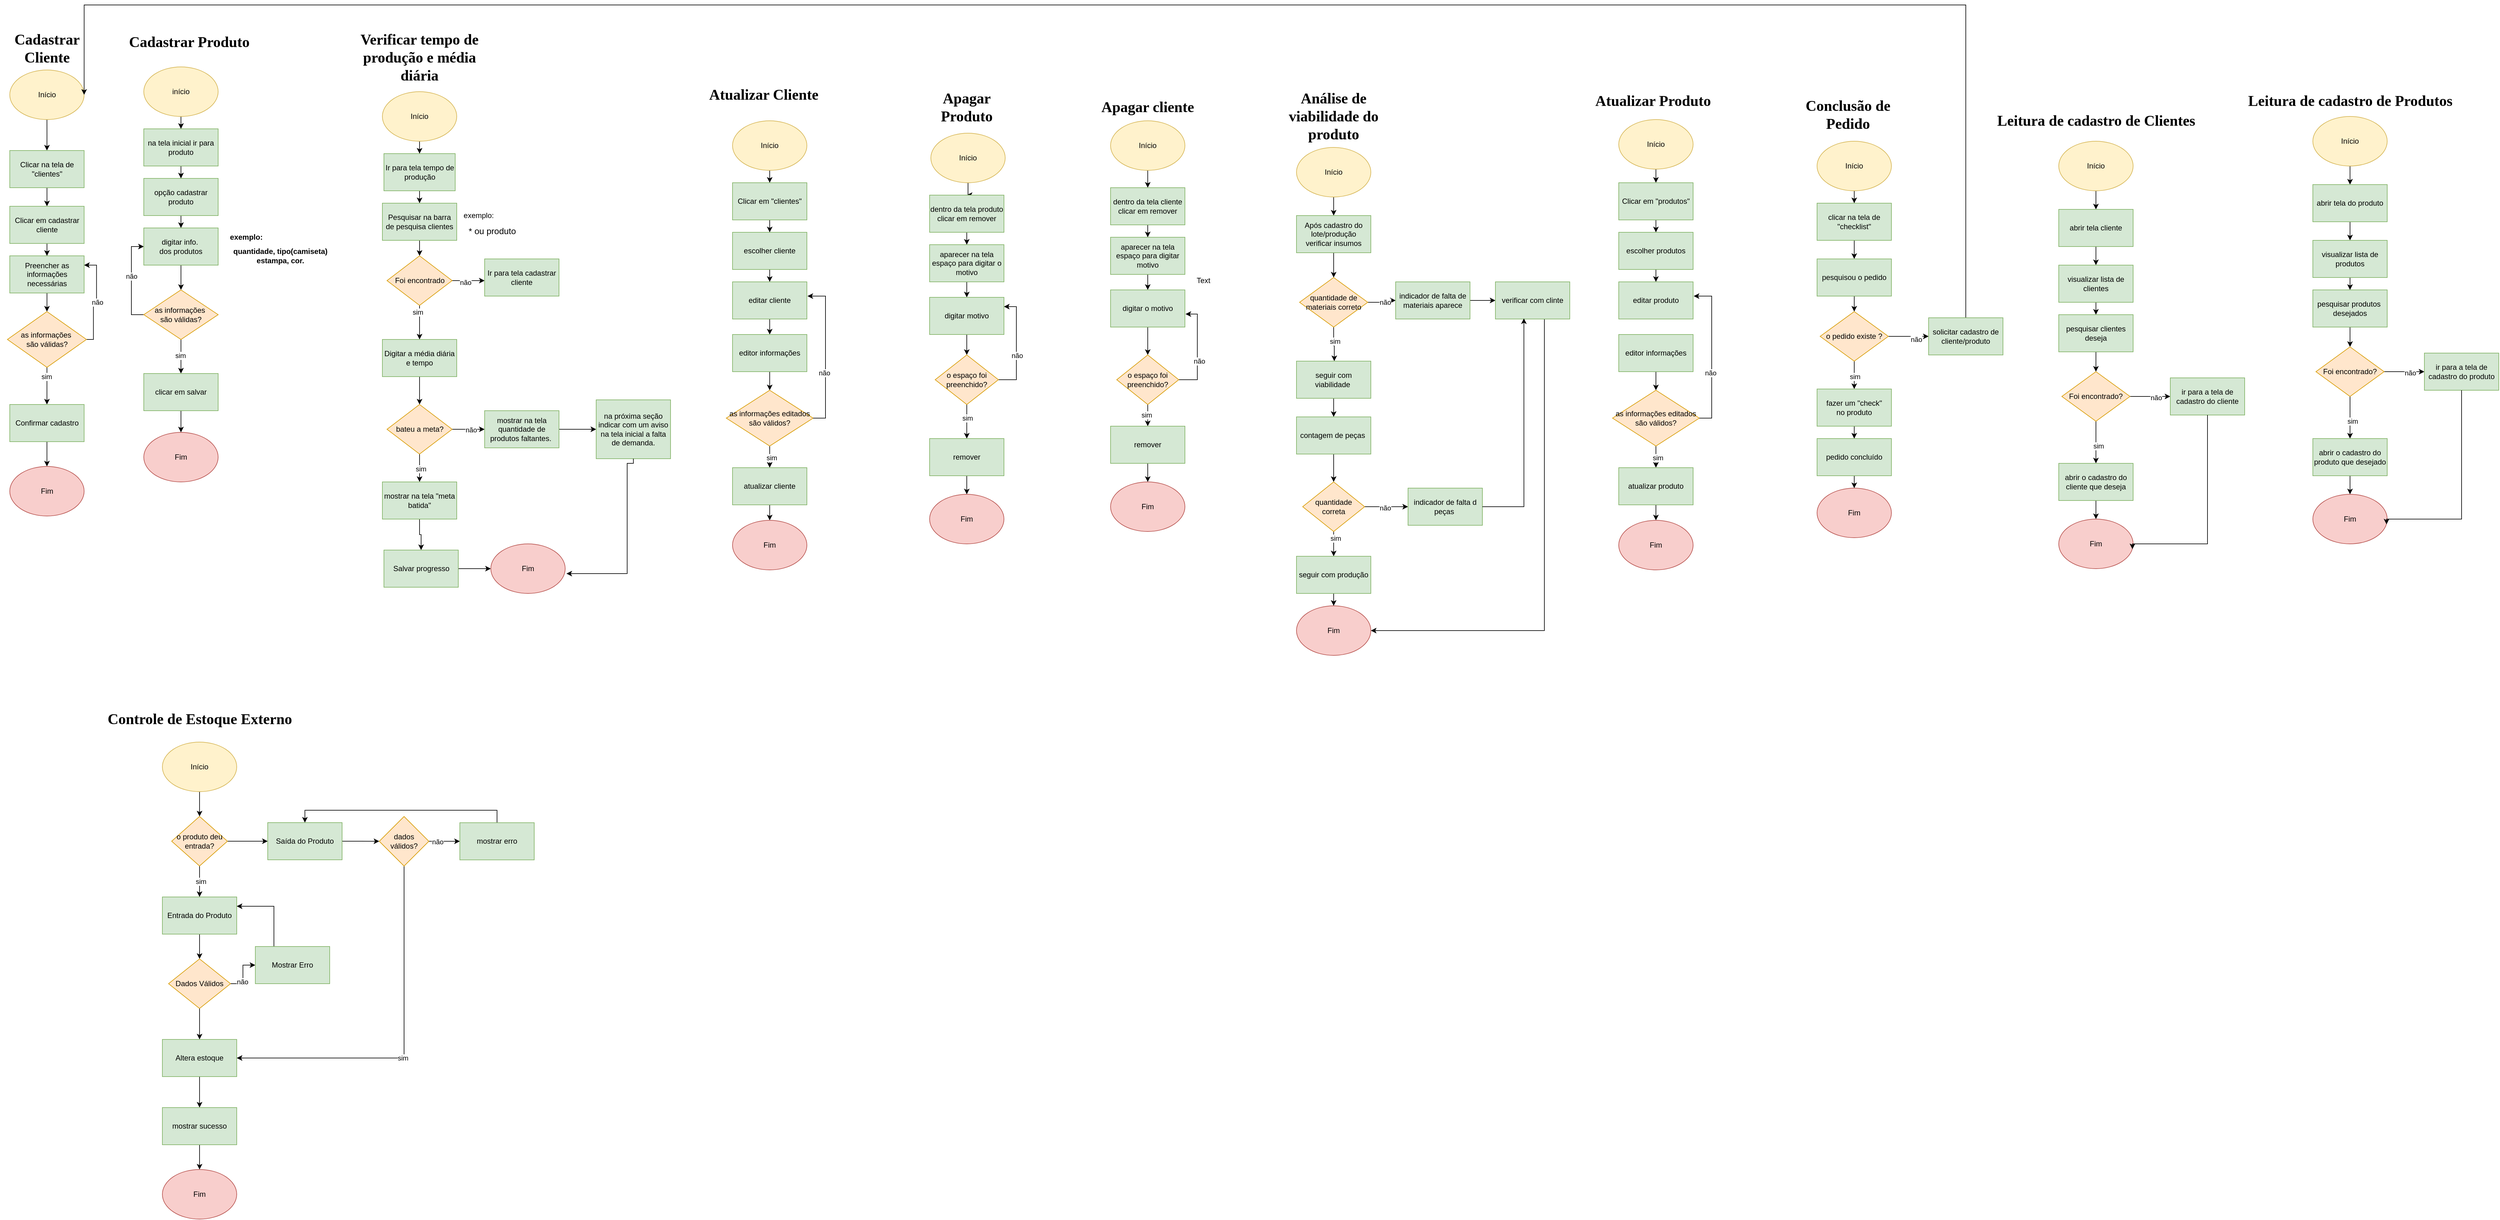 <mxfile version="24.4.13" type="device">
  <diagram name="Página-1" id="ts3MnKSa-wJIKkYpEsXG">
    <mxGraphModel dx="5736" dy="3128" grid="1" gridSize="10" guides="1" tooltips="1" connect="1" arrows="1" fold="1" page="1" pageScale="1" pageWidth="827" pageHeight="1169" math="0" shadow="0">
      <root>
        <mxCell id="0" />
        <mxCell id="1" parent="0" />
        <mxCell id="aqsFvduAmEihCFYsYaOM-1" value="&lt;b&gt;&lt;font style=&quot;font-size: 24px;&quot; face=&quot;Times New Roman&quot;&gt;Cadastrar Cliente&lt;/font&gt;&lt;/b&gt;" style="text;html=1;align=center;verticalAlign=middle;whiteSpace=wrap;rounded=0;" parent="1" vertex="1">
          <mxGeometry x="68.75" y="160" width="150" height="60" as="geometry" />
        </mxCell>
        <mxCell id="aqsFvduAmEihCFYsYaOM-3" style="edgeStyle=orthogonalEdgeStyle;rounded=0;orthogonalLoop=1;jettySize=auto;html=1;entryX=0.5;entryY=0;entryDx=0;entryDy=0;" parent="1" source="aqsFvduAmEihCFYsYaOM-2" target="aqsFvduAmEihCFYsYaOM-4" edge="1">
          <mxGeometry relative="1" as="geometry">
            <mxPoint x="143.75" y="355" as="targetPoint" />
            <Array as="points">
              <mxPoint x="143.75" y="330" />
              <mxPoint x="144.75" y="330" />
            </Array>
          </mxGeometry>
        </mxCell>
        <mxCell id="aqsFvduAmEihCFYsYaOM-2" value="Início" style="ellipse;whiteSpace=wrap;html=1;fillColor=#fff2cc;strokeColor=#d6b656;" parent="1" vertex="1">
          <mxGeometry x="83.75" y="225" width="120" height="80" as="geometry" />
        </mxCell>
        <mxCell id="aqsFvduAmEihCFYsYaOM-5" style="edgeStyle=orthogonalEdgeStyle;rounded=0;orthogonalLoop=1;jettySize=auto;html=1;" parent="1" source="aqsFvduAmEihCFYsYaOM-4" target="aqsFvduAmEihCFYsYaOM-6" edge="1">
          <mxGeometry relative="1" as="geometry">
            <mxPoint x="143.75" y="475" as="targetPoint" />
          </mxGeometry>
        </mxCell>
        <mxCell id="aqsFvduAmEihCFYsYaOM-4" value="Clicar na tela de &quot;clientes&quot;" style="rounded=0;whiteSpace=wrap;html=1;fillColor=#d5e8d4;strokeColor=#82b366;" parent="1" vertex="1">
          <mxGeometry x="83.75" y="355" width="120" height="60" as="geometry" />
        </mxCell>
        <mxCell id="aqsFvduAmEihCFYsYaOM-7" style="edgeStyle=orthogonalEdgeStyle;rounded=0;orthogonalLoop=1;jettySize=auto;html=1;" parent="1" source="aqsFvduAmEihCFYsYaOM-6" target="aqsFvduAmEihCFYsYaOM-8" edge="1">
          <mxGeometry relative="1" as="geometry">
            <mxPoint x="143.75" y="555" as="targetPoint" />
          </mxGeometry>
        </mxCell>
        <mxCell id="aqsFvduAmEihCFYsYaOM-6" value="Clicar em cadastrar cliente" style="rounded=0;whiteSpace=wrap;html=1;fillColor=#d5e8d4;strokeColor=#82b366;" parent="1" vertex="1">
          <mxGeometry x="83.75" y="445" width="120" height="60" as="geometry" />
        </mxCell>
        <mxCell id="aqsFvduAmEihCFYsYaOM-9" style="edgeStyle=orthogonalEdgeStyle;rounded=0;orthogonalLoop=1;jettySize=auto;html=1;" parent="1" source="aqsFvduAmEihCFYsYaOM-8" target="aqsFvduAmEihCFYsYaOM-10" edge="1">
          <mxGeometry relative="1" as="geometry">
            <mxPoint x="143.75" y="635" as="targetPoint" />
          </mxGeometry>
        </mxCell>
        <mxCell id="aqsFvduAmEihCFYsYaOM-8" value="Preencher as informações necessárias" style="rounded=0;whiteSpace=wrap;html=1;fillColor=#d5e8d4;strokeColor=#82b366;" parent="1" vertex="1">
          <mxGeometry x="83.75" y="525" width="120" height="60" as="geometry" />
        </mxCell>
        <mxCell id="aqsFvduAmEihCFYsYaOM-12" style="edgeStyle=orthogonalEdgeStyle;rounded=0;orthogonalLoop=1;jettySize=auto;html=1;entryX=1;entryY=0.25;entryDx=0;entryDy=0;" parent="1" source="aqsFvduAmEihCFYsYaOM-10" target="aqsFvduAmEihCFYsYaOM-8" edge="1">
          <mxGeometry relative="1" as="geometry">
            <Array as="points">
              <mxPoint x="218.75" y="660" />
              <mxPoint x="218.75" y="595" />
              <mxPoint x="223.75" y="595" />
              <mxPoint x="223.75" y="540" />
            </Array>
          </mxGeometry>
        </mxCell>
        <mxCell id="aqsFvduAmEihCFYsYaOM-13" value="não" style="edgeLabel;html=1;align=center;verticalAlign=middle;resizable=0;points=[];" parent="aqsFvduAmEihCFYsYaOM-12" vertex="1" connectable="0">
          <mxGeometry x="0.04" y="-5" relative="1" as="geometry">
            <mxPoint x="-4" y="5" as="offset" />
          </mxGeometry>
        </mxCell>
        <mxCell id="aqsFvduAmEihCFYsYaOM-14" style="edgeStyle=orthogonalEdgeStyle;rounded=0;orthogonalLoop=1;jettySize=auto;html=1;" parent="1" source="aqsFvduAmEihCFYsYaOM-10" target="aqsFvduAmEihCFYsYaOM-15" edge="1">
          <mxGeometry relative="1" as="geometry">
            <mxPoint x="143.75" y="755" as="targetPoint" />
            <Array as="points">
              <mxPoint x="143.75" y="725" />
              <mxPoint x="143.75" y="725" />
            </Array>
          </mxGeometry>
        </mxCell>
        <mxCell id="aqsFvduAmEihCFYsYaOM-16" value="sim" style="edgeLabel;html=1;align=center;verticalAlign=middle;resizable=0;points=[];" parent="aqsFvduAmEihCFYsYaOM-14" vertex="1" connectable="0">
          <mxGeometry x="-0.498" y="-1" relative="1" as="geometry">
            <mxPoint as="offset" />
          </mxGeometry>
        </mxCell>
        <mxCell id="aqsFvduAmEihCFYsYaOM-10" value="as informações&amp;nbsp;&lt;div&gt;são válidas?&lt;/div&gt;" style="rhombus;whiteSpace=wrap;html=1;fillColor=#ffe6cc;strokeColor=#d79b00;" parent="1" vertex="1">
          <mxGeometry x="80" y="615" width="127.5" height="90" as="geometry" />
        </mxCell>
        <mxCell id="aqsFvduAmEihCFYsYaOM-17" style="edgeStyle=orthogonalEdgeStyle;rounded=0;orthogonalLoop=1;jettySize=auto;html=1;" parent="1" source="aqsFvduAmEihCFYsYaOM-15" target="aqsFvduAmEihCFYsYaOM-18" edge="1">
          <mxGeometry relative="1" as="geometry">
            <mxPoint x="143.75" y="905" as="targetPoint" />
          </mxGeometry>
        </mxCell>
        <mxCell id="aqsFvduAmEihCFYsYaOM-15" value="Confirmar cadastro" style="rounded=0;whiteSpace=wrap;html=1;fillColor=#d5e8d4;strokeColor=#82b366;" parent="1" vertex="1">
          <mxGeometry x="83.75" y="765" width="120" height="60" as="geometry" />
        </mxCell>
        <mxCell id="aqsFvduAmEihCFYsYaOM-18" value="Fim" style="ellipse;whiteSpace=wrap;html=1;fillColor=#f8cecc;strokeColor=#b85450;" parent="1" vertex="1">
          <mxGeometry x="83.75" y="865" width="120" height="80" as="geometry" />
        </mxCell>
        <mxCell id="aqsFvduAmEihCFYsYaOM-21" style="edgeStyle=orthogonalEdgeStyle;rounded=0;orthogonalLoop=1;jettySize=auto;html=1;" parent="1" source="aqsFvduAmEihCFYsYaOM-19" target="aqsFvduAmEihCFYsYaOM-22" edge="1">
          <mxGeometry relative="1" as="geometry">
            <mxPoint x="360" y="350" as="targetPoint" />
          </mxGeometry>
        </mxCell>
        <mxCell id="aqsFvduAmEihCFYsYaOM-19" value="início" style="ellipse;whiteSpace=wrap;html=1;fillColor=#fff2cc;strokeColor=#d6b656;" parent="1" vertex="1">
          <mxGeometry x="300" y="220" width="120" height="80" as="geometry" />
        </mxCell>
        <mxCell id="aqsFvduAmEihCFYsYaOM-20" value="&lt;font face=&quot;Times New Roman&quot;&gt;&lt;span style=&quot;font-size: 24px;&quot;&gt;&lt;b&gt;&amp;nbsp;Cadastrar Produto&lt;/b&gt;&lt;/span&gt;&lt;/font&gt;" style="text;html=1;align=center;verticalAlign=middle;resizable=0;points=[];autosize=1;strokeColor=none;fillColor=none;" parent="1" vertex="1">
          <mxGeometry x="260" y="160" width="220" height="40" as="geometry" />
        </mxCell>
        <mxCell id="aqsFvduAmEihCFYsYaOM-23" style="edgeStyle=orthogonalEdgeStyle;rounded=0;orthogonalLoop=1;jettySize=auto;html=1;" parent="1" source="aqsFvduAmEihCFYsYaOM-22" target="aqsFvduAmEihCFYsYaOM-24" edge="1">
          <mxGeometry relative="1" as="geometry">
            <mxPoint x="360" y="430" as="targetPoint" />
          </mxGeometry>
        </mxCell>
        <mxCell id="aqsFvduAmEihCFYsYaOM-22" value="na tela inicial ir para produto" style="rounded=0;whiteSpace=wrap;html=1;fillColor=#d5e8d4;strokeColor=#82b366;" parent="1" vertex="1">
          <mxGeometry x="300" y="320" width="120" height="60" as="geometry" />
        </mxCell>
        <mxCell id="aqsFvduAmEihCFYsYaOM-25" style="edgeStyle=orthogonalEdgeStyle;rounded=0;orthogonalLoop=1;jettySize=auto;html=1;" parent="1" source="aqsFvduAmEihCFYsYaOM-24" target="aqsFvduAmEihCFYsYaOM-26" edge="1">
          <mxGeometry relative="1" as="geometry">
            <mxPoint x="360" y="510" as="targetPoint" />
          </mxGeometry>
        </mxCell>
        <mxCell id="aqsFvduAmEihCFYsYaOM-24" value="opção cadastrar produto" style="rounded=0;whiteSpace=wrap;html=1;fillColor=#d5e8d4;strokeColor=#82b366;" parent="1" vertex="1">
          <mxGeometry x="300" y="400" width="120" height="60" as="geometry" />
        </mxCell>
        <mxCell id="aqsFvduAmEihCFYsYaOM-35" style="edgeStyle=orthogonalEdgeStyle;rounded=0;orthogonalLoop=1;jettySize=auto;html=1;" parent="1" source="aqsFvduAmEihCFYsYaOM-26" target="aqsFvduAmEihCFYsYaOM-36" edge="1">
          <mxGeometry relative="1" as="geometry">
            <mxPoint x="360" y="600" as="targetPoint" />
          </mxGeometry>
        </mxCell>
        <mxCell id="aqsFvduAmEihCFYsYaOM-26" value="digitar info.&amp;nbsp;&lt;div&gt;dos produtos&lt;/div&gt;" style="rounded=0;whiteSpace=wrap;html=1;fillColor=#d5e8d4;strokeColor=#82b366;" parent="1" vertex="1">
          <mxGeometry x="300" y="480" width="120" height="60" as="geometry" />
        </mxCell>
        <mxCell id="aqsFvduAmEihCFYsYaOM-29" value="quantidade, tipo(camiseta)&lt;div&gt;estampa, cor.&lt;/div&gt;" style="text;html=1;align=center;verticalAlign=middle;resizable=0;points=[];autosize=1;strokeColor=none;fillColor=none;fontStyle=1" parent="1" vertex="1">
          <mxGeometry x="440" y="505" width="160" height="40" as="geometry" />
        </mxCell>
        <mxCell id="aqsFvduAmEihCFYsYaOM-37" style="edgeStyle=orthogonalEdgeStyle;rounded=0;orthogonalLoop=1;jettySize=auto;html=1;entryX=0;entryY=0.5;entryDx=0;entryDy=0;" parent="1" source="aqsFvduAmEihCFYsYaOM-36" target="aqsFvduAmEihCFYsYaOM-26" edge="1">
          <mxGeometry relative="1" as="geometry">
            <Array as="points">
              <mxPoint x="280" y="620" />
              <mxPoint x="280" y="510" />
            </Array>
          </mxGeometry>
        </mxCell>
        <mxCell id="aqsFvduAmEihCFYsYaOM-38" value="não" style="edgeLabel;html=1;align=center;verticalAlign=middle;resizable=0;points=[];" parent="aqsFvduAmEihCFYsYaOM-37" vertex="1" connectable="0">
          <mxGeometry x="0.093" relative="1" as="geometry">
            <mxPoint as="offset" />
          </mxGeometry>
        </mxCell>
        <mxCell id="aqsFvduAmEihCFYsYaOM-39" style="edgeStyle=orthogonalEdgeStyle;rounded=0;orthogonalLoop=1;jettySize=auto;html=1;entryX=0.5;entryY=0;entryDx=0;entryDy=0;" parent="1" source="aqsFvduAmEihCFYsYaOM-36" target="aqsFvduAmEihCFYsYaOM-41" edge="1">
          <mxGeometry relative="1" as="geometry">
            <mxPoint x="360" y="740" as="targetPoint" />
          </mxGeometry>
        </mxCell>
        <mxCell id="aqsFvduAmEihCFYsYaOM-40" value="sim" style="edgeLabel;html=1;align=center;verticalAlign=middle;resizable=0;points=[];" parent="aqsFvduAmEihCFYsYaOM-39" vertex="1" connectable="0">
          <mxGeometry x="-0.081" y="-1" relative="1" as="geometry">
            <mxPoint as="offset" />
          </mxGeometry>
        </mxCell>
        <mxCell id="aqsFvduAmEihCFYsYaOM-36" value="as informações&amp;nbsp;&lt;div&gt;são válidas?&lt;/div&gt;" style="rhombus;whiteSpace=wrap;html=1;fillColor=#ffe6cc;strokeColor=#d79b00;" parent="1" vertex="1">
          <mxGeometry x="300" y="580" width="120" height="80" as="geometry" />
        </mxCell>
        <mxCell id="aqsFvduAmEihCFYsYaOM-42" style="edgeStyle=orthogonalEdgeStyle;rounded=0;orthogonalLoop=1;jettySize=auto;html=1;" parent="1" source="aqsFvduAmEihCFYsYaOM-41" target="aqsFvduAmEihCFYsYaOM-43" edge="1">
          <mxGeometry relative="1" as="geometry">
            <mxPoint x="360" y="830" as="targetPoint" />
          </mxGeometry>
        </mxCell>
        <mxCell id="aqsFvduAmEihCFYsYaOM-41" value="clicar em salvar" style="rounded=0;whiteSpace=wrap;html=1;fillColor=#d5e8d4;strokeColor=#82b366;" parent="1" vertex="1">
          <mxGeometry x="300" y="715" width="120" height="60" as="geometry" />
        </mxCell>
        <mxCell id="aqsFvduAmEihCFYsYaOM-43" value="Fim" style="ellipse;whiteSpace=wrap;html=1;fillColor=#f8cecc;strokeColor=#b85450;" parent="1" vertex="1">
          <mxGeometry x="300" y="810" width="120" height="80" as="geometry" />
        </mxCell>
        <mxCell id="aqsFvduAmEihCFYsYaOM-44" value="&lt;font style=&quot;font-size: 24px;&quot;&gt;Verificar tempo de produção e média diária&lt;/font&gt;" style="text;html=1;align=center;verticalAlign=middle;whiteSpace=wrap;rounded=0;fontStyle=1;fontFamily=Times New Roman;" parent="1" vertex="1">
          <mxGeometry x="630" y="190" width="230" height="30" as="geometry" />
        </mxCell>
        <mxCell id="aqsFvduAmEihCFYsYaOM-46" style="edgeStyle=orthogonalEdgeStyle;rounded=0;orthogonalLoop=1;jettySize=auto;html=1;" parent="1" source="aqsFvduAmEihCFYsYaOM-45" target="aqsFvduAmEihCFYsYaOM-47" edge="1">
          <mxGeometry relative="1" as="geometry">
            <mxPoint x="745" y="390" as="targetPoint" />
          </mxGeometry>
        </mxCell>
        <mxCell id="aqsFvduAmEihCFYsYaOM-45" value="Início" style="ellipse;whiteSpace=wrap;html=1;fillColor=#fff2cc;strokeColor=#d6b656;" parent="1" vertex="1">
          <mxGeometry x="685" y="260" width="120" height="80" as="geometry" />
        </mxCell>
        <mxCell id="aqsFvduAmEihCFYsYaOM-48" style="edgeStyle=orthogonalEdgeStyle;rounded=0;orthogonalLoop=1;jettySize=auto;html=1;" parent="1" source="aqsFvduAmEihCFYsYaOM-47" target="aqsFvduAmEihCFYsYaOM-49" edge="1">
          <mxGeometry relative="1" as="geometry">
            <mxPoint x="745" y="470" as="targetPoint" />
          </mxGeometry>
        </mxCell>
        <mxCell id="aqsFvduAmEihCFYsYaOM-47" value="Ir para tela tempo de produção" style="rounded=0;whiteSpace=wrap;html=1;fillColor=#d5e8d4;strokeColor=#82b366;" parent="1" vertex="1">
          <mxGeometry x="687.5" y="360" width="115" height="60" as="geometry" />
        </mxCell>
        <mxCell id="aqsFvduAmEihCFYsYaOM-55" style="edgeStyle=orthogonalEdgeStyle;rounded=0;orthogonalLoop=1;jettySize=auto;html=1;" parent="1" source="aqsFvduAmEihCFYsYaOM-49" target="aqsFvduAmEihCFYsYaOM-56" edge="1">
          <mxGeometry relative="1" as="geometry">
            <mxPoint x="745" y="540" as="targetPoint" />
          </mxGeometry>
        </mxCell>
        <mxCell id="aqsFvduAmEihCFYsYaOM-49" value="Pesquisar na barra de pesquisa clientes" style="rounded=0;whiteSpace=wrap;html=1;fillColor=#d5e8d4;strokeColor=#82b366;" parent="1" vertex="1">
          <mxGeometry x="685" y="440" width="120" height="60" as="geometry" />
        </mxCell>
        <mxCell id="aqsFvduAmEihCFYsYaOM-52" value="&lt;span style=&quot;font-size: 14px;&quot;&gt;&amp;nbsp;* ou produto&lt;/span&gt;" style="text;html=1;align=center;verticalAlign=middle;resizable=0;points=[];autosize=1;strokeColor=none;fillColor=none;" parent="1" vertex="1">
          <mxGeometry x="810" y="470" width="100" height="30" as="geometry" />
        </mxCell>
        <mxCell id="aqsFvduAmEihCFYsYaOM-53" value="exemplo:" style="text;html=1;align=center;verticalAlign=middle;resizable=0;points=[];autosize=1;strokeColor=none;fillColor=none;fontStyle=1" parent="1" vertex="1">
          <mxGeometry x="430" y="480" width="70" height="30" as="geometry" />
        </mxCell>
        <mxCell id="aqsFvduAmEihCFYsYaOM-54" value="exemplo:" style="text;html=1;align=center;verticalAlign=middle;resizable=0;points=[];autosize=1;strokeColor=none;fillColor=none;" parent="1" vertex="1">
          <mxGeometry x="805" y="445" width="70" height="30" as="geometry" />
        </mxCell>
        <mxCell id="aqsFvduAmEihCFYsYaOM-57" style="edgeStyle=orthogonalEdgeStyle;rounded=0;orthogonalLoop=1;jettySize=auto;html=1;" parent="1" source="aqsFvduAmEihCFYsYaOM-56" target="aqsFvduAmEihCFYsYaOM-59" edge="1">
          <mxGeometry relative="1" as="geometry">
            <mxPoint x="910" y="560" as="targetPoint" />
            <Array as="points">
              <mxPoint x="854" y="560" />
              <mxPoint x="854" y="561" />
            </Array>
          </mxGeometry>
        </mxCell>
        <mxCell id="aqsFvduAmEihCFYsYaOM-58" value="não" style="edgeLabel;html=1;align=center;verticalAlign=middle;resizable=0;points=[];" parent="aqsFvduAmEihCFYsYaOM-57" vertex="1" connectable="0">
          <mxGeometry x="-0.177" y="-3" relative="1" as="geometry">
            <mxPoint as="offset" />
          </mxGeometry>
        </mxCell>
        <mxCell id="aqsFvduAmEihCFYsYaOM-60" style="edgeStyle=orthogonalEdgeStyle;rounded=0;orthogonalLoop=1;jettySize=auto;html=1;" parent="1" source="aqsFvduAmEihCFYsYaOM-56" target="aqsFvduAmEihCFYsYaOM-61" edge="1">
          <mxGeometry relative="1" as="geometry">
            <mxPoint x="745" y="660" as="targetPoint" />
          </mxGeometry>
        </mxCell>
        <mxCell id="aqsFvduAmEihCFYsYaOM-62" value="sim" style="edgeLabel;html=1;align=center;verticalAlign=middle;resizable=0;points=[];" parent="aqsFvduAmEihCFYsYaOM-60" vertex="1" connectable="0">
          <mxGeometry x="-0.6" y="-3" relative="1" as="geometry">
            <mxPoint as="offset" />
          </mxGeometry>
        </mxCell>
        <mxCell id="aqsFvduAmEihCFYsYaOM-56" value="Foi encontrado" style="rhombus;whiteSpace=wrap;html=1;fillColor=#ffe6cc;strokeColor=#d79b00;" parent="1" vertex="1">
          <mxGeometry x="692.5" y="525" width="105" height="80" as="geometry" />
        </mxCell>
        <mxCell id="aqsFvduAmEihCFYsYaOM-59" value="Ir para tela cadastrar cliente" style="rounded=0;whiteSpace=wrap;html=1;fillColor=#d5e8d4;strokeColor=#82b366;" parent="1" vertex="1">
          <mxGeometry x="850" y="530" width="120" height="60" as="geometry" />
        </mxCell>
        <mxCell id="aqsFvduAmEihCFYsYaOM-63" style="edgeStyle=orthogonalEdgeStyle;rounded=0;orthogonalLoop=1;jettySize=auto;html=1;" parent="1" source="aqsFvduAmEihCFYsYaOM-61" target="aqsFvduAmEihCFYsYaOM-65" edge="1">
          <mxGeometry relative="1" as="geometry">
            <mxPoint x="745" y="760" as="targetPoint" />
          </mxGeometry>
        </mxCell>
        <mxCell id="aqsFvduAmEihCFYsYaOM-61" value="Digitar a média diária e tempo" style="rounded=0;whiteSpace=wrap;html=1;fillColor=#d5e8d4;strokeColor=#82b366;" parent="1" vertex="1">
          <mxGeometry x="685" y="660" width="120" height="60" as="geometry" />
        </mxCell>
        <mxCell id="aqsFvduAmEihCFYsYaOM-66" style="edgeStyle=orthogonalEdgeStyle;rounded=0;orthogonalLoop=1;jettySize=auto;html=1;" parent="1" source="aqsFvduAmEihCFYsYaOM-65" target="aqsFvduAmEihCFYsYaOM-73" edge="1">
          <mxGeometry relative="1" as="geometry">
            <mxPoint x="745" y="900" as="targetPoint" />
          </mxGeometry>
        </mxCell>
        <mxCell id="aqsFvduAmEihCFYsYaOM-67" value="sim" style="edgeLabel;html=1;align=center;verticalAlign=middle;resizable=0;points=[];" parent="aqsFvduAmEihCFYsYaOM-66" vertex="1" connectable="0">
          <mxGeometry x="0.062" y="2" relative="1" as="geometry">
            <mxPoint as="offset" />
          </mxGeometry>
        </mxCell>
        <mxCell id="aqsFvduAmEihCFYsYaOM-68" style="edgeStyle=orthogonalEdgeStyle;rounded=0;orthogonalLoop=1;jettySize=auto;html=1;" parent="1" source="aqsFvduAmEihCFYsYaOM-65" target="aqsFvduAmEihCFYsYaOM-70" edge="1">
          <mxGeometry relative="1" as="geometry">
            <mxPoint x="880" y="805" as="targetPoint" />
          </mxGeometry>
        </mxCell>
        <mxCell id="aqsFvduAmEihCFYsYaOM-69" value="não" style="edgeLabel;html=1;align=center;verticalAlign=middle;resizable=0;points=[];" parent="aqsFvduAmEihCFYsYaOM-68" vertex="1" connectable="0">
          <mxGeometry x="0.134" y="-1" relative="1" as="geometry">
            <mxPoint as="offset" />
          </mxGeometry>
        </mxCell>
        <mxCell id="aqsFvduAmEihCFYsYaOM-65" value="bateu a meta?" style="rhombus;whiteSpace=wrap;html=1;fillColor=#ffe6cc;strokeColor=#d79b00;" parent="1" vertex="1">
          <mxGeometry x="692.5" y="765" width="105" height="80" as="geometry" />
        </mxCell>
        <mxCell id="aqsFvduAmEihCFYsYaOM-71" style="edgeStyle=orthogonalEdgeStyle;rounded=0;orthogonalLoop=1;jettySize=auto;html=1;" parent="1" source="aqsFvduAmEihCFYsYaOM-70" target="aqsFvduAmEihCFYsYaOM-72" edge="1">
          <mxGeometry relative="1" as="geometry">
            <mxPoint x="1030" y="805" as="targetPoint" />
          </mxGeometry>
        </mxCell>
        <mxCell id="aqsFvduAmEihCFYsYaOM-70" value="mostrar na tela quantidade de produtos faltantes.&amp;nbsp;" style="rounded=0;whiteSpace=wrap;html=1;fillColor=#d5e8d4;strokeColor=#82b366;" parent="1" vertex="1">
          <mxGeometry x="850" y="775" width="120" height="60" as="geometry" />
        </mxCell>
        <mxCell id="aqsFvduAmEihCFYsYaOM-72" value="na próxima seção indicar com um aviso na tela inicial a falta de demanda." style="rounded=0;whiteSpace=wrap;html=1;fillColor=#d5e8d4;strokeColor=#82b366;" parent="1" vertex="1">
          <mxGeometry x="1030" y="757.5" width="120" height="95" as="geometry" />
        </mxCell>
        <mxCell id="aqsFvduAmEihCFYsYaOM-74" style="edgeStyle=orthogonalEdgeStyle;rounded=0;orthogonalLoop=1;jettySize=auto;html=1;" parent="1" source="aqsFvduAmEihCFYsYaOM-73" target="aqsFvduAmEihCFYsYaOM-75" edge="1">
          <mxGeometry relative="1" as="geometry">
            <mxPoint x="745" y="1000" as="targetPoint" />
          </mxGeometry>
        </mxCell>
        <mxCell id="aqsFvduAmEihCFYsYaOM-73" value="mostrar na tela &quot;meta batida&quot;" style="rounded=0;whiteSpace=wrap;html=1;fillColor=#d5e8d4;strokeColor=#82b366;" parent="1" vertex="1">
          <mxGeometry x="685" y="890" width="120" height="60" as="geometry" />
        </mxCell>
        <mxCell id="aqsFvduAmEihCFYsYaOM-76" style="edgeStyle=orthogonalEdgeStyle;rounded=0;orthogonalLoop=1;jettySize=auto;html=1;" parent="1" source="aqsFvduAmEihCFYsYaOM-75" target="aqsFvduAmEihCFYsYaOM-77" edge="1">
          <mxGeometry relative="1" as="geometry">
            <mxPoint x="920" y="1030" as="targetPoint" />
          </mxGeometry>
        </mxCell>
        <mxCell id="aqsFvduAmEihCFYsYaOM-75" value="Salvar progresso" style="rounded=0;whiteSpace=wrap;html=1;fillColor=#d5e8d4;strokeColor=#82b366;" parent="1" vertex="1">
          <mxGeometry x="687.5" y="1000" width="120" height="60" as="geometry" />
        </mxCell>
        <mxCell id="aqsFvduAmEihCFYsYaOM-77" value="Fim" style="ellipse;whiteSpace=wrap;html=1;fillColor=#f8cecc;strokeColor=#b85450;" parent="1" vertex="1">
          <mxGeometry x="860" y="990" width="120" height="80" as="geometry" />
        </mxCell>
        <mxCell id="aqsFvduAmEihCFYsYaOM-78" style="edgeStyle=orthogonalEdgeStyle;rounded=0;orthogonalLoop=1;jettySize=auto;html=1;entryX=1.017;entryY=0.6;entryDx=0;entryDy=0;entryPerimeter=0;" parent="1" source="aqsFvduAmEihCFYsYaOM-72" target="aqsFvduAmEihCFYsYaOM-77" edge="1">
          <mxGeometry relative="1" as="geometry">
            <Array as="points">
              <mxPoint x="1090" y="860" />
              <mxPoint x="1080" y="860" />
              <mxPoint x="1080" y="1038" />
            </Array>
          </mxGeometry>
        </mxCell>
        <mxCell id="aqsFvduAmEihCFYsYaOM-81" style="edgeStyle=orthogonalEdgeStyle;rounded=0;orthogonalLoop=1;jettySize=auto;html=1;" parent="1" source="aqsFvduAmEihCFYsYaOM-79" target="aqsFvduAmEihCFYsYaOM-82" edge="1">
          <mxGeometry relative="1" as="geometry">
            <mxPoint x="1310" y="437" as="targetPoint" />
          </mxGeometry>
        </mxCell>
        <mxCell id="aqsFvduAmEihCFYsYaOM-79" value="Início" style="ellipse;whiteSpace=wrap;html=1;fillColor=#fff2cc;strokeColor=#d6b656;" parent="1" vertex="1">
          <mxGeometry x="1250" y="307" width="120" height="80" as="geometry" />
        </mxCell>
        <mxCell id="aqsFvduAmEihCFYsYaOM-80" value="&lt;b&gt;&lt;font style=&quot;font-size: 24px;&quot; face=&quot;Times New Roman&quot;&gt;Atualizar Cliente&lt;/font&gt;&lt;/b&gt;" style="text;html=1;align=center;verticalAlign=middle;resizable=0;points=[];autosize=1;strokeColor=none;fillColor=none;" parent="1" vertex="1">
          <mxGeometry x="1200" y="245" width="200" height="40" as="geometry" />
        </mxCell>
        <mxCell id="aqsFvduAmEihCFYsYaOM-83" style="edgeStyle=orthogonalEdgeStyle;rounded=0;orthogonalLoop=1;jettySize=auto;html=1;" parent="1" source="aqsFvduAmEihCFYsYaOM-82" target="aqsFvduAmEihCFYsYaOM-84" edge="1">
          <mxGeometry relative="1" as="geometry">
            <mxPoint x="1310" y="517" as="targetPoint" />
          </mxGeometry>
        </mxCell>
        <mxCell id="aqsFvduAmEihCFYsYaOM-82" value="Clicar em &quot;clientes&quot;" style="rounded=0;whiteSpace=wrap;html=1;fillColor=#d5e8d4;strokeColor=#82b366;" parent="1" vertex="1">
          <mxGeometry x="1250" y="407" width="120" height="60" as="geometry" />
        </mxCell>
        <mxCell id="aqsFvduAmEihCFYsYaOM-85" style="edgeStyle=orthogonalEdgeStyle;rounded=0;orthogonalLoop=1;jettySize=auto;html=1;" parent="1" source="aqsFvduAmEihCFYsYaOM-84" target="aqsFvduAmEihCFYsYaOM-86" edge="1">
          <mxGeometry relative="1" as="geometry">
            <mxPoint x="1310" y="587" as="targetPoint" />
          </mxGeometry>
        </mxCell>
        <mxCell id="aqsFvduAmEihCFYsYaOM-84" value="escolher cliente" style="rounded=0;whiteSpace=wrap;html=1;fillColor=#d5e8d4;strokeColor=#82b366;" parent="1" vertex="1">
          <mxGeometry x="1250" y="487" width="120" height="60" as="geometry" />
        </mxCell>
        <mxCell id="aqsFvduAmEihCFYsYaOM-87" style="edgeStyle=orthogonalEdgeStyle;rounded=0;orthogonalLoop=1;jettySize=auto;html=1;" parent="1" source="aqsFvduAmEihCFYsYaOM-86" target="aqsFvduAmEihCFYsYaOM-88" edge="1">
          <mxGeometry relative="1" as="geometry">
            <mxPoint x="1310" y="667" as="targetPoint" />
          </mxGeometry>
        </mxCell>
        <mxCell id="aqsFvduAmEihCFYsYaOM-86" value="editar cliente" style="rounded=0;whiteSpace=wrap;html=1;fillColor=#d5e8d4;strokeColor=#82b366;" parent="1" vertex="1">
          <mxGeometry x="1250" y="567" width="120" height="60" as="geometry" />
        </mxCell>
        <mxCell id="aqsFvduAmEihCFYsYaOM-89" style="edgeStyle=orthogonalEdgeStyle;rounded=0;orthogonalLoop=1;jettySize=auto;html=1;" parent="1" source="aqsFvduAmEihCFYsYaOM-88" target="aqsFvduAmEihCFYsYaOM-90" edge="1">
          <mxGeometry relative="1" as="geometry">
            <mxPoint x="1310" y="757" as="targetPoint" />
          </mxGeometry>
        </mxCell>
        <mxCell id="aqsFvduAmEihCFYsYaOM-88" value="editor informações" style="rounded=0;whiteSpace=wrap;html=1;fillColor=#d5e8d4;strokeColor=#82b366;" parent="1" vertex="1">
          <mxGeometry x="1250" y="652" width="120" height="60" as="geometry" />
        </mxCell>
        <mxCell id="aqsFvduAmEihCFYsYaOM-94" style="edgeStyle=orthogonalEdgeStyle;rounded=0;orthogonalLoop=1;jettySize=auto;html=1;" parent="1" source="aqsFvduAmEihCFYsYaOM-90" target="aqsFvduAmEihCFYsYaOM-96" edge="1">
          <mxGeometry relative="1" as="geometry">
            <mxPoint x="1310" y="907" as="targetPoint" />
          </mxGeometry>
        </mxCell>
        <mxCell id="aqsFvduAmEihCFYsYaOM-95" value="sim" style="edgeLabel;html=1;align=center;verticalAlign=middle;resizable=0;points=[];" parent="aqsFvduAmEihCFYsYaOM-94" vertex="1" connectable="0">
          <mxGeometry x="-0.073" y="-3" relative="1" as="geometry">
            <mxPoint as="offset" />
          </mxGeometry>
        </mxCell>
        <mxCell id="aqsFvduAmEihCFYsYaOM-90" value="as informações editados são válidos?" style="rhombus;whiteSpace=wrap;html=1;fillColor=#ffe6cc;strokeColor=#d79b00;" parent="1" vertex="1">
          <mxGeometry x="1240" y="742" width="140" height="90" as="geometry" />
        </mxCell>
        <mxCell id="aqsFvduAmEihCFYsYaOM-92" style="edgeStyle=orthogonalEdgeStyle;rounded=0;orthogonalLoop=1;jettySize=auto;html=1;entryX=1.008;entryY=0.383;entryDx=0;entryDy=0;entryPerimeter=0;" parent="1" source="aqsFvduAmEihCFYsYaOM-90" target="aqsFvduAmEihCFYsYaOM-86" edge="1">
          <mxGeometry relative="1" as="geometry">
            <Array as="points">
              <mxPoint x="1400" y="787" />
              <mxPoint x="1400" y="590" />
            </Array>
          </mxGeometry>
        </mxCell>
        <mxCell id="aqsFvduAmEihCFYsYaOM-93" value="não" style="edgeLabel;html=1;align=center;verticalAlign=middle;resizable=0;points=[];" parent="aqsFvduAmEihCFYsYaOM-92" vertex="1" connectable="0">
          <mxGeometry x="-0.244" y="2" relative="1" as="geometry">
            <mxPoint as="offset" />
          </mxGeometry>
        </mxCell>
        <mxCell id="aqsFvduAmEihCFYsYaOM-97" style="edgeStyle=orthogonalEdgeStyle;rounded=0;orthogonalLoop=1;jettySize=auto;html=1;" parent="1" source="aqsFvduAmEihCFYsYaOM-96" target="aqsFvduAmEihCFYsYaOM-98" edge="1">
          <mxGeometry relative="1" as="geometry">
            <mxPoint x="1310" y="977" as="targetPoint" />
          </mxGeometry>
        </mxCell>
        <mxCell id="aqsFvduAmEihCFYsYaOM-96" value="atualizar cliente" style="rounded=0;whiteSpace=wrap;html=1;fillColor=#d5e8d4;strokeColor=#82b366;" parent="1" vertex="1">
          <mxGeometry x="1250" y="867" width="120" height="60" as="geometry" />
        </mxCell>
        <mxCell id="aqsFvduAmEihCFYsYaOM-98" value="Fim" style="ellipse;whiteSpace=wrap;html=1;fillColor=#f8cecc;strokeColor=#b85450;" parent="1" vertex="1">
          <mxGeometry x="1250" y="952" width="120" height="80" as="geometry" />
        </mxCell>
        <mxCell id="aqsFvduAmEihCFYsYaOM-99" value="&lt;font face=&quot;Times New Roman&quot;&gt;&lt;span style=&quot;font-size: 24px;&quot;&gt;&lt;b&gt;Apagar Produto&lt;/b&gt;&lt;/span&gt;&lt;/font&gt;" style="text;html=1;align=center;verticalAlign=middle;whiteSpace=wrap;rounded=0;" parent="1" vertex="1">
          <mxGeometry x="1580" y="270" width="96" height="30" as="geometry" />
        </mxCell>
        <mxCell id="aqsFvduAmEihCFYsYaOM-101" style="edgeStyle=orthogonalEdgeStyle;rounded=0;orthogonalLoop=1;jettySize=auto;html=1;" parent="1" source="aqsFvduAmEihCFYsYaOM-100" target="aqsFvduAmEihCFYsYaOM-102" edge="1">
          <mxGeometry relative="1" as="geometry">
            <mxPoint x="1630" y="440" as="targetPoint" />
          </mxGeometry>
        </mxCell>
        <mxCell id="aqsFvduAmEihCFYsYaOM-100" value="Início" style="ellipse;whiteSpace=wrap;html=1;fillColor=#fff2cc;strokeColor=#d6b656;" parent="1" vertex="1">
          <mxGeometry x="1570" y="327" width="120" height="80" as="geometry" />
        </mxCell>
        <mxCell id="aqsFvduAmEihCFYsYaOM-103" style="edgeStyle=orthogonalEdgeStyle;rounded=0;orthogonalLoop=1;jettySize=auto;html=1;" parent="1" source="aqsFvduAmEihCFYsYaOM-102" target="aqsFvduAmEihCFYsYaOM-104" edge="1">
          <mxGeometry relative="1" as="geometry">
            <mxPoint x="1628" y="530" as="targetPoint" />
          </mxGeometry>
        </mxCell>
        <mxCell id="aqsFvduAmEihCFYsYaOM-102" value="dentro da tela produto clicar em remover" style="rounded=0;whiteSpace=wrap;html=1;fillColor=#d5e8d4;strokeColor=#82b366;" parent="1" vertex="1">
          <mxGeometry x="1568" y="427" width="120" height="60" as="geometry" />
        </mxCell>
        <mxCell id="aqsFvduAmEihCFYsYaOM-105" style="edgeStyle=orthogonalEdgeStyle;rounded=0;orthogonalLoop=1;jettySize=auto;html=1;" parent="1" source="aqsFvduAmEihCFYsYaOM-104" target="aqsFvduAmEihCFYsYaOM-106" edge="1">
          <mxGeometry relative="1" as="geometry">
            <mxPoint x="1628" y="610" as="targetPoint" />
          </mxGeometry>
        </mxCell>
        <mxCell id="aqsFvduAmEihCFYsYaOM-104" value="aparecer na tela espaço para digitar o motivo" style="rounded=0;whiteSpace=wrap;html=1;fillColor=#d5e8d4;strokeColor=#82b366;" parent="1" vertex="1">
          <mxGeometry x="1568" y="507" width="120" height="60" as="geometry" />
        </mxCell>
        <mxCell id="aqsFvduAmEihCFYsYaOM-107" style="edgeStyle=orthogonalEdgeStyle;rounded=0;orthogonalLoop=1;jettySize=auto;html=1;" parent="1" source="aqsFvduAmEihCFYsYaOM-106" target="aqsFvduAmEihCFYsYaOM-108" edge="1">
          <mxGeometry relative="1" as="geometry">
            <mxPoint x="1628" y="690" as="targetPoint" />
          </mxGeometry>
        </mxCell>
        <mxCell id="aqsFvduAmEihCFYsYaOM-106" value="digitar motivo" style="rounded=0;whiteSpace=wrap;html=1;fillColor=#d5e8d4;strokeColor=#82b366;" parent="1" vertex="1">
          <mxGeometry x="1568" y="592" width="120" height="60" as="geometry" />
        </mxCell>
        <mxCell id="aqsFvduAmEihCFYsYaOM-109" style="edgeStyle=orthogonalEdgeStyle;rounded=0;orthogonalLoop=1;jettySize=auto;html=1;entryX=1;entryY=0.25;entryDx=0;entryDy=0;" parent="1" source="aqsFvduAmEihCFYsYaOM-108" target="aqsFvduAmEihCFYsYaOM-106" edge="1">
          <mxGeometry relative="1" as="geometry">
            <Array as="points">
              <mxPoint x="1708" y="725" />
              <mxPoint x="1708" y="607" />
            </Array>
          </mxGeometry>
        </mxCell>
        <mxCell id="aqsFvduAmEihCFYsYaOM-110" value="não" style="edgeLabel;html=1;align=center;verticalAlign=middle;resizable=0;points=[];" parent="aqsFvduAmEihCFYsYaOM-109" vertex="1" connectable="0">
          <mxGeometry x="-0.186" y="-1" relative="1" as="geometry">
            <mxPoint as="offset" />
          </mxGeometry>
        </mxCell>
        <mxCell id="aqsFvduAmEihCFYsYaOM-111" style="edgeStyle=orthogonalEdgeStyle;rounded=0;orthogonalLoop=1;jettySize=auto;html=1;entryX=0.5;entryY=0;entryDx=0;entryDy=0;" parent="1" source="aqsFvduAmEihCFYsYaOM-108" target="aqsFvduAmEihCFYsYaOM-113" edge="1">
          <mxGeometry relative="1" as="geometry">
            <mxPoint x="1628" y="810" as="targetPoint" />
          </mxGeometry>
        </mxCell>
        <mxCell id="aqsFvduAmEihCFYsYaOM-112" value="sim" style="edgeLabel;html=1;align=center;verticalAlign=middle;resizable=0;points=[];" parent="aqsFvduAmEihCFYsYaOM-111" vertex="1" connectable="0">
          <mxGeometry x="-0.209" y="1" relative="1" as="geometry">
            <mxPoint as="offset" />
          </mxGeometry>
        </mxCell>
        <mxCell id="aqsFvduAmEihCFYsYaOM-108" value="o espaço foi preenchido?" style="rhombus;whiteSpace=wrap;html=1;fillColor=#ffe6cc;strokeColor=#d79b00;" parent="1" vertex="1">
          <mxGeometry x="1577" y="685" width="102" height="80" as="geometry" />
        </mxCell>
        <mxCell id="aqsFvduAmEihCFYsYaOM-114" style="edgeStyle=orthogonalEdgeStyle;rounded=0;orthogonalLoop=1;jettySize=auto;html=1;" parent="1" source="aqsFvduAmEihCFYsYaOM-113" target="aqsFvduAmEihCFYsYaOM-115" edge="1">
          <mxGeometry relative="1" as="geometry">
            <mxPoint x="1628" y="930" as="targetPoint" />
          </mxGeometry>
        </mxCell>
        <mxCell id="aqsFvduAmEihCFYsYaOM-113" value="remover" style="rounded=0;whiteSpace=wrap;html=1;fillColor=#d5e8d4;strokeColor=#82b366;" parent="1" vertex="1">
          <mxGeometry x="1568" y="820" width="120" height="60" as="geometry" />
        </mxCell>
        <mxCell id="aqsFvduAmEihCFYsYaOM-115" value="Fim" style="ellipse;whiteSpace=wrap;html=1;fillColor=#f8cecc;strokeColor=#b85450;" parent="1" vertex="1">
          <mxGeometry x="1568" y="910" width="120" height="80" as="geometry" />
        </mxCell>
        <mxCell id="aqsFvduAmEihCFYsYaOM-116" value="&lt;font style=&quot;font-size: 24px;&quot; face=&quot;Times New Roman&quot;&gt;&lt;b style=&quot;&quot;&gt;Apagar cliente&lt;/b&gt;&lt;/font&gt;" style="text;html=1;align=center;verticalAlign=middle;whiteSpace=wrap;rounded=0;" parent="1" vertex="1">
          <mxGeometry x="1840" y="270" width="160" height="30" as="geometry" />
        </mxCell>
        <mxCell id="aqsFvduAmEihCFYsYaOM-118" style="edgeStyle=orthogonalEdgeStyle;rounded=0;orthogonalLoop=1;jettySize=auto;html=1;" parent="1" source="aqsFvduAmEihCFYsYaOM-117" target="aqsFvduAmEihCFYsYaOM-119" edge="1">
          <mxGeometry relative="1" as="geometry">
            <mxPoint x="1920" y="430" as="targetPoint" />
          </mxGeometry>
        </mxCell>
        <mxCell id="aqsFvduAmEihCFYsYaOM-117" value="Início" style="ellipse;whiteSpace=wrap;html=1;fillColor=#fff2cc;strokeColor=#d6b656;" parent="1" vertex="1">
          <mxGeometry x="1860" y="307" width="120" height="80" as="geometry" />
        </mxCell>
        <mxCell id="aqsFvduAmEihCFYsYaOM-120" style="edgeStyle=orthogonalEdgeStyle;rounded=0;orthogonalLoop=1;jettySize=auto;html=1;" parent="1" source="aqsFvduAmEihCFYsYaOM-119" target="aqsFvduAmEihCFYsYaOM-121" edge="1">
          <mxGeometry relative="1" as="geometry">
            <mxPoint x="1920" y="510" as="targetPoint" />
          </mxGeometry>
        </mxCell>
        <mxCell id="aqsFvduAmEihCFYsYaOM-119" value="dentro da tela cliente clicar em remover" style="rounded=0;whiteSpace=wrap;html=1;fillColor=#d5e8d4;strokeColor=#82b366;" parent="1" vertex="1">
          <mxGeometry x="1860" y="415" width="120" height="60" as="geometry" />
        </mxCell>
        <mxCell id="aqsFvduAmEihCFYsYaOM-122" style="edgeStyle=orthogonalEdgeStyle;rounded=0;orthogonalLoop=1;jettySize=auto;html=1;" parent="1" source="aqsFvduAmEihCFYsYaOM-121" target="aqsFvduAmEihCFYsYaOM-123" edge="1">
          <mxGeometry relative="1" as="geometry">
            <mxPoint x="1920" y="610" as="targetPoint" />
          </mxGeometry>
        </mxCell>
        <mxCell id="aqsFvduAmEihCFYsYaOM-121" value="aparecer na tela espaço para digitar motivo" style="rounded=0;whiteSpace=wrap;html=1;fillColor=#d5e8d4;strokeColor=#82b366;" parent="1" vertex="1">
          <mxGeometry x="1860" y="495" width="120" height="60" as="geometry" />
        </mxCell>
        <mxCell id="aqsFvduAmEihCFYsYaOM-124" style="edgeStyle=orthogonalEdgeStyle;rounded=0;orthogonalLoop=1;jettySize=auto;html=1;" parent="1" source="aqsFvduAmEihCFYsYaOM-123" target="aqsFvduAmEihCFYsYaOM-125" edge="1">
          <mxGeometry relative="1" as="geometry">
            <mxPoint x="1920" y="700" as="targetPoint" />
          </mxGeometry>
        </mxCell>
        <mxCell id="aqsFvduAmEihCFYsYaOM-123" value="digitar o motivo" style="rounded=0;whiteSpace=wrap;html=1;fillColor=#d5e8d4;strokeColor=#82b366;" parent="1" vertex="1">
          <mxGeometry x="1860" y="580" width="120" height="60" as="geometry" />
        </mxCell>
        <mxCell id="aqsFvduAmEihCFYsYaOM-126" style="edgeStyle=orthogonalEdgeStyle;rounded=0;orthogonalLoop=1;jettySize=auto;html=1;entryX=1.008;entryY=0.65;entryDx=0;entryDy=0;entryPerimeter=0;" parent="1" source="aqsFvduAmEihCFYsYaOM-125" target="aqsFvduAmEihCFYsYaOM-123" edge="1">
          <mxGeometry relative="1" as="geometry">
            <mxPoint x="1990" y="610" as="targetPoint" />
            <Array as="points">
              <mxPoint x="2000" y="725" />
              <mxPoint x="2000" y="619" />
            </Array>
          </mxGeometry>
        </mxCell>
        <mxCell id="aqsFvduAmEihCFYsYaOM-127" value="não" style="edgeLabel;html=1;align=center;verticalAlign=middle;resizable=0;points=[];" parent="aqsFvduAmEihCFYsYaOM-126" vertex="1" connectable="0">
          <mxGeometry x="-0.226" y="-3" relative="1" as="geometry">
            <mxPoint as="offset" />
          </mxGeometry>
        </mxCell>
        <mxCell id="aqsFvduAmEihCFYsYaOM-128" style="edgeStyle=orthogonalEdgeStyle;rounded=0;orthogonalLoop=1;jettySize=auto;html=1;" parent="1" source="aqsFvduAmEihCFYsYaOM-125" target="aqsFvduAmEihCFYsYaOM-130" edge="1">
          <mxGeometry relative="1" as="geometry">
            <mxPoint x="1920" y="830" as="targetPoint" />
          </mxGeometry>
        </mxCell>
        <mxCell id="aqsFvduAmEihCFYsYaOM-129" value="sim" style="edgeLabel;html=1;align=center;verticalAlign=middle;resizable=0;points=[];" parent="aqsFvduAmEihCFYsYaOM-128" vertex="1" connectable="0">
          <mxGeometry x="0.022" y="2" relative="1" as="geometry">
            <mxPoint as="offset" />
          </mxGeometry>
        </mxCell>
        <mxCell id="aqsFvduAmEihCFYsYaOM-125" value="o espaço foi preenchido?" style="rhombus;whiteSpace=wrap;html=1;fillColor=#ffe6cc;strokeColor=#d79b00;" parent="1" vertex="1">
          <mxGeometry x="1870" y="685" width="100" height="80" as="geometry" />
        </mxCell>
        <mxCell id="aqsFvduAmEihCFYsYaOM-131" style="edgeStyle=orthogonalEdgeStyle;rounded=0;orthogonalLoop=1;jettySize=auto;html=1;" parent="1" source="aqsFvduAmEihCFYsYaOM-130" target="aqsFvduAmEihCFYsYaOM-132" edge="1">
          <mxGeometry relative="1" as="geometry">
            <mxPoint x="1920" y="900" as="targetPoint" />
          </mxGeometry>
        </mxCell>
        <mxCell id="aqsFvduAmEihCFYsYaOM-130" value="remover" style="rounded=0;whiteSpace=wrap;html=1;fillColor=#d5e8d4;strokeColor=#82b366;" parent="1" vertex="1">
          <mxGeometry x="1860" y="800" width="120" height="60" as="geometry" />
        </mxCell>
        <mxCell id="aqsFvduAmEihCFYsYaOM-132" value="Fim" style="ellipse;whiteSpace=wrap;html=1;fillColor=#f8cecc;strokeColor=#b85450;" parent="1" vertex="1">
          <mxGeometry x="1860" y="890" width="120" height="80" as="geometry" />
        </mxCell>
        <mxCell id="aqsFvduAmEihCFYsYaOM-133" value="Text" style="text;html=1;align=center;verticalAlign=middle;whiteSpace=wrap;rounded=0;" parent="1" vertex="1">
          <mxGeometry x="1980" y="550" width="60" height="30" as="geometry" />
        </mxCell>
        <mxCell id="aqsFvduAmEihCFYsYaOM-134" value="&lt;font face=&quot;Times New Roman&quot;&gt;&lt;span style=&quot;font-size: 24px;&quot;&gt;&lt;b&gt;Análise de viabilidade do produto&lt;/b&gt;&lt;/span&gt;&lt;/font&gt;" style="text;html=1;align=center;verticalAlign=middle;whiteSpace=wrap;rounded=0;" parent="1" vertex="1">
          <mxGeometry x="2140" y="285" width="160" height="30" as="geometry" />
        </mxCell>
        <mxCell id="aqsFvduAmEihCFYsYaOM-136" style="edgeStyle=orthogonalEdgeStyle;rounded=0;orthogonalLoop=1;jettySize=auto;html=1;" parent="1" source="aqsFvduAmEihCFYsYaOM-135" target="aqsFvduAmEihCFYsYaOM-137" edge="1">
          <mxGeometry relative="1" as="geometry">
            <mxPoint x="2220" y="490" as="targetPoint" />
          </mxGeometry>
        </mxCell>
        <mxCell id="aqsFvduAmEihCFYsYaOM-135" value="Início" style="ellipse;whiteSpace=wrap;html=1;fillColor=#fff2cc;strokeColor=#d6b656;" parent="1" vertex="1">
          <mxGeometry x="2160" y="350" width="120" height="80" as="geometry" />
        </mxCell>
        <mxCell id="aqsFvduAmEihCFYsYaOM-138" style="edgeStyle=orthogonalEdgeStyle;rounded=0;orthogonalLoop=1;jettySize=auto;html=1;" parent="1" source="aqsFvduAmEihCFYsYaOM-137" target="aqsFvduAmEihCFYsYaOM-139" edge="1">
          <mxGeometry relative="1" as="geometry">
            <mxPoint x="2220" y="570" as="targetPoint" />
          </mxGeometry>
        </mxCell>
        <mxCell id="aqsFvduAmEihCFYsYaOM-137" value="Após cadastro do lote/produção verificar insumos" style="rounded=0;whiteSpace=wrap;html=1;fillColor=#d5e8d4;strokeColor=#82b366;" parent="1" vertex="1">
          <mxGeometry x="2160" y="460" width="120" height="60" as="geometry" />
        </mxCell>
        <mxCell id="aqsFvduAmEihCFYsYaOM-140" style="edgeStyle=orthogonalEdgeStyle;rounded=0;orthogonalLoop=1;jettySize=auto;html=1;" parent="1" source="aqsFvduAmEihCFYsYaOM-139" target="aqsFvduAmEihCFYsYaOM-142" edge="1">
          <mxGeometry relative="1" as="geometry">
            <mxPoint x="2340" y="600" as="targetPoint" />
          </mxGeometry>
        </mxCell>
        <mxCell id="aqsFvduAmEihCFYsYaOM-141" value="não" style="edgeLabel;html=1;align=center;verticalAlign=middle;resizable=0;points=[];" parent="aqsFvduAmEihCFYsYaOM-140" vertex="1" connectable="0">
          <mxGeometry x="0.296" y="-3" relative="1" as="geometry">
            <mxPoint as="offset" />
          </mxGeometry>
        </mxCell>
        <mxCell id="aqsFvduAmEihCFYsYaOM-146" style="edgeStyle=orthogonalEdgeStyle;rounded=0;orthogonalLoop=1;jettySize=auto;html=1;" parent="1" source="aqsFvduAmEihCFYsYaOM-139" target="aqsFvduAmEihCFYsYaOM-148" edge="1">
          <mxGeometry relative="1" as="geometry">
            <mxPoint x="2220" y="700" as="targetPoint" />
            <Array as="points">
              <mxPoint x="2220" y="670" />
              <mxPoint x="2221" y="670" />
            </Array>
          </mxGeometry>
        </mxCell>
        <mxCell id="aqsFvduAmEihCFYsYaOM-147" value="sim" style="edgeLabel;html=1;align=center;verticalAlign=middle;resizable=0;points=[];" parent="aqsFvduAmEihCFYsYaOM-146" vertex="1" connectable="0">
          <mxGeometry x="-0.174" y="2" relative="1" as="geometry">
            <mxPoint as="offset" />
          </mxGeometry>
        </mxCell>
        <mxCell id="aqsFvduAmEihCFYsYaOM-139" value="quantidade de materiais correto" style="rhombus;whiteSpace=wrap;html=1;fillColor=#ffe6cc;strokeColor=#d79b00;" parent="1" vertex="1">
          <mxGeometry x="2165" y="560" width="110" height="80" as="geometry" />
        </mxCell>
        <mxCell id="aqsFvduAmEihCFYsYaOM-144" style="edgeStyle=orthogonalEdgeStyle;rounded=0;orthogonalLoop=1;jettySize=auto;html=1;" parent="1" source="aqsFvduAmEihCFYsYaOM-142" target="aqsFvduAmEihCFYsYaOM-145" edge="1">
          <mxGeometry relative="1" as="geometry">
            <mxPoint x="2510" y="597" as="targetPoint" />
          </mxGeometry>
        </mxCell>
        <mxCell id="aqsFvduAmEihCFYsYaOM-142" value="indicador de falta de materiais aparece" style="rounded=0;whiteSpace=wrap;html=1;fillColor=#d5e8d4;strokeColor=#82b366;" parent="1" vertex="1">
          <mxGeometry x="2320" y="567" width="120" height="60" as="geometry" />
        </mxCell>
        <mxCell id="aqsFvduAmEihCFYsYaOM-162" style="edgeStyle=orthogonalEdgeStyle;rounded=0;orthogonalLoop=1;jettySize=auto;html=1;entryX=1;entryY=0.5;entryDx=0;entryDy=0;" parent="1" source="aqsFvduAmEihCFYsYaOM-145" target="aqsFvduAmEihCFYsYaOM-161" edge="1">
          <mxGeometry relative="1" as="geometry">
            <Array as="points">
              <mxPoint x="2560" y="1130" />
            </Array>
          </mxGeometry>
        </mxCell>
        <mxCell id="aqsFvduAmEihCFYsYaOM-145" value="verificar com clinte" style="rounded=0;whiteSpace=wrap;html=1;fillColor=#d5e8d4;strokeColor=#82b366;" parent="1" vertex="1">
          <mxGeometry x="2481" y="567" width="120" height="60" as="geometry" />
        </mxCell>
        <mxCell id="aqsFvduAmEihCFYsYaOM-149" style="edgeStyle=orthogonalEdgeStyle;rounded=0;orthogonalLoop=1;jettySize=auto;html=1;" parent="1" source="aqsFvduAmEihCFYsYaOM-148" target="aqsFvduAmEihCFYsYaOM-150" edge="1">
          <mxGeometry relative="1" as="geometry">
            <mxPoint x="2220" y="800" as="targetPoint" />
          </mxGeometry>
        </mxCell>
        <mxCell id="aqsFvduAmEihCFYsYaOM-148" value="seguir com viabilidade&amp;nbsp;" style="rounded=0;whiteSpace=wrap;html=1;fillColor=#d5e8d4;strokeColor=#82b366;" parent="1" vertex="1">
          <mxGeometry x="2160" y="695" width="120" height="60" as="geometry" />
        </mxCell>
        <mxCell id="aqsFvduAmEihCFYsYaOM-151" style="edgeStyle=orthogonalEdgeStyle;rounded=0;orthogonalLoop=1;jettySize=auto;html=1;" parent="1" source="aqsFvduAmEihCFYsYaOM-150" target="aqsFvduAmEihCFYsYaOM-152" edge="1">
          <mxGeometry relative="1" as="geometry">
            <mxPoint x="2220" y="890" as="targetPoint" />
          </mxGeometry>
        </mxCell>
        <mxCell id="aqsFvduAmEihCFYsYaOM-150" value="contagem de peças&amp;nbsp;" style="rounded=0;whiteSpace=wrap;html=1;fillColor=#d5e8d4;strokeColor=#82b366;" parent="1" vertex="1">
          <mxGeometry x="2160" y="785" width="120" height="60" as="geometry" />
        </mxCell>
        <mxCell id="aqsFvduAmEihCFYsYaOM-153" style="edgeStyle=orthogonalEdgeStyle;rounded=0;orthogonalLoop=1;jettySize=auto;html=1;" parent="1" source="aqsFvduAmEihCFYsYaOM-152" target="aqsFvduAmEihCFYsYaOM-154" edge="1">
          <mxGeometry relative="1" as="geometry">
            <mxPoint x="2340" y="930" as="targetPoint" />
          </mxGeometry>
        </mxCell>
        <mxCell id="aqsFvduAmEihCFYsYaOM-155" value="não" style="edgeLabel;html=1;align=center;verticalAlign=middle;resizable=0;points=[];" parent="aqsFvduAmEihCFYsYaOM-153" vertex="1" connectable="0">
          <mxGeometry x="-0.057" y="-2" relative="1" as="geometry">
            <mxPoint as="offset" />
          </mxGeometry>
        </mxCell>
        <mxCell id="aqsFvduAmEihCFYsYaOM-157" style="edgeStyle=orthogonalEdgeStyle;rounded=0;orthogonalLoop=1;jettySize=auto;html=1;" parent="1" source="aqsFvduAmEihCFYsYaOM-152" target="aqsFvduAmEihCFYsYaOM-159" edge="1">
          <mxGeometry relative="1" as="geometry">
            <mxPoint x="2220" y="1020" as="targetPoint" />
          </mxGeometry>
        </mxCell>
        <mxCell id="aqsFvduAmEihCFYsYaOM-158" value="sim" style="edgeLabel;html=1;align=center;verticalAlign=middle;resizable=0;points=[];" parent="aqsFvduAmEihCFYsYaOM-157" vertex="1" connectable="0">
          <mxGeometry x="-0.485" y="3" relative="1" as="geometry">
            <mxPoint as="offset" />
          </mxGeometry>
        </mxCell>
        <mxCell id="aqsFvduAmEihCFYsYaOM-152" value="quantidade correta" style="rhombus;whiteSpace=wrap;html=1;fillColor=#ffe6cc;strokeColor=#d79b00;" parent="1" vertex="1">
          <mxGeometry x="2170" y="890" width="100" height="80" as="geometry" />
        </mxCell>
        <mxCell id="aqsFvduAmEihCFYsYaOM-154" value="indicador de falta d peças&amp;nbsp;" style="rounded=0;whiteSpace=wrap;html=1;fillColor=#d5e8d4;strokeColor=#82b366;" parent="1" vertex="1">
          <mxGeometry x="2340" y="900" width="120" height="60" as="geometry" />
        </mxCell>
        <mxCell id="aqsFvduAmEihCFYsYaOM-156" style="edgeStyle=orthogonalEdgeStyle;rounded=0;orthogonalLoop=1;jettySize=auto;html=1;entryX=0.383;entryY=0.983;entryDx=0;entryDy=0;entryPerimeter=0;" parent="1" source="aqsFvduAmEihCFYsYaOM-154" target="aqsFvduAmEihCFYsYaOM-145" edge="1">
          <mxGeometry relative="1" as="geometry" />
        </mxCell>
        <mxCell id="aqsFvduAmEihCFYsYaOM-160" style="edgeStyle=orthogonalEdgeStyle;rounded=0;orthogonalLoop=1;jettySize=auto;html=1;" parent="1" source="aqsFvduAmEihCFYsYaOM-159" target="aqsFvduAmEihCFYsYaOM-161" edge="1">
          <mxGeometry relative="1" as="geometry">
            <mxPoint x="2220" y="1130" as="targetPoint" />
          </mxGeometry>
        </mxCell>
        <mxCell id="aqsFvduAmEihCFYsYaOM-159" value="seguir com produção" style="rounded=0;whiteSpace=wrap;html=1;fillColor=#d5e8d4;strokeColor=#82b366;" parent="1" vertex="1">
          <mxGeometry x="2160" y="1010" width="120" height="60" as="geometry" />
        </mxCell>
        <mxCell id="aqsFvduAmEihCFYsYaOM-161" value="Fim" style="ellipse;whiteSpace=wrap;html=1;fillColor=#f8cecc;strokeColor=#b85450;" parent="1" vertex="1">
          <mxGeometry x="2160" y="1090" width="120" height="80" as="geometry" />
        </mxCell>
        <mxCell id="aqsFvduAmEihCFYsYaOM-200" style="edgeStyle=orthogonalEdgeStyle;rounded=0;orthogonalLoop=1;jettySize=auto;html=1;" parent="1" source="aqsFvduAmEihCFYsYaOM-201" target="aqsFvduAmEihCFYsYaOM-203" edge="1">
          <mxGeometry relative="1" as="geometry">
            <mxPoint x="2740" y="437" as="targetPoint" />
          </mxGeometry>
        </mxCell>
        <mxCell id="aqsFvduAmEihCFYsYaOM-201" value="Início" style="ellipse;whiteSpace=wrap;html=1;fillColor=#fff2cc;strokeColor=#d6b656;" parent="1" vertex="1">
          <mxGeometry x="2680" y="305" width="120" height="80" as="geometry" />
        </mxCell>
        <mxCell id="aqsFvduAmEihCFYsYaOM-202" style="edgeStyle=orthogonalEdgeStyle;rounded=0;orthogonalLoop=1;jettySize=auto;html=1;" parent="1" source="aqsFvduAmEihCFYsYaOM-203" target="aqsFvduAmEihCFYsYaOM-205" edge="1">
          <mxGeometry relative="1" as="geometry">
            <mxPoint x="2740" y="517" as="targetPoint" />
          </mxGeometry>
        </mxCell>
        <mxCell id="aqsFvduAmEihCFYsYaOM-203" value="Clicar em &quot;produtos&quot;" style="rounded=0;whiteSpace=wrap;html=1;fillColor=#d5e8d4;strokeColor=#82b366;" parent="1" vertex="1">
          <mxGeometry x="2680" y="407" width="120" height="60" as="geometry" />
        </mxCell>
        <mxCell id="aqsFvduAmEihCFYsYaOM-204" style="edgeStyle=orthogonalEdgeStyle;rounded=0;orthogonalLoop=1;jettySize=auto;html=1;" parent="1" source="aqsFvduAmEihCFYsYaOM-205" target="aqsFvduAmEihCFYsYaOM-207" edge="1">
          <mxGeometry relative="1" as="geometry">
            <mxPoint x="2740" y="587" as="targetPoint" />
          </mxGeometry>
        </mxCell>
        <mxCell id="aqsFvduAmEihCFYsYaOM-205" value="escolher produtos" style="rounded=0;whiteSpace=wrap;html=1;fillColor=#d5e8d4;strokeColor=#82b366;" parent="1" vertex="1">
          <mxGeometry x="2680" y="487" width="120" height="60" as="geometry" />
        </mxCell>
        <mxCell id="aqsFvduAmEihCFYsYaOM-207" value="editar produto" style="rounded=0;whiteSpace=wrap;html=1;fillColor=#d5e8d4;strokeColor=#82b366;" parent="1" vertex="1">
          <mxGeometry x="2680" y="567" width="120" height="60" as="geometry" />
        </mxCell>
        <mxCell id="aqsFvduAmEihCFYsYaOM-208" style="edgeStyle=orthogonalEdgeStyle;rounded=0;orthogonalLoop=1;jettySize=auto;html=1;" parent="1" source="aqsFvduAmEihCFYsYaOM-209" target="aqsFvduAmEihCFYsYaOM-212" edge="1">
          <mxGeometry relative="1" as="geometry">
            <mxPoint x="2740" y="757" as="targetPoint" />
          </mxGeometry>
        </mxCell>
        <mxCell id="aqsFvduAmEihCFYsYaOM-209" value="editor informações" style="rounded=0;whiteSpace=wrap;html=1;fillColor=#d5e8d4;strokeColor=#82b366;" parent="1" vertex="1">
          <mxGeometry x="2680" y="652" width="120" height="60" as="geometry" />
        </mxCell>
        <mxCell id="aqsFvduAmEihCFYsYaOM-210" style="edgeStyle=orthogonalEdgeStyle;rounded=0;orthogonalLoop=1;jettySize=auto;html=1;" parent="1" source="aqsFvduAmEihCFYsYaOM-212" target="aqsFvduAmEihCFYsYaOM-216" edge="1">
          <mxGeometry relative="1" as="geometry">
            <mxPoint x="2740" y="907" as="targetPoint" />
          </mxGeometry>
        </mxCell>
        <mxCell id="aqsFvduAmEihCFYsYaOM-211" value="sim" style="edgeLabel;html=1;align=center;verticalAlign=middle;resizable=0;points=[];" parent="aqsFvduAmEihCFYsYaOM-210" vertex="1" connectable="0">
          <mxGeometry x="-0.073" y="-3" relative="1" as="geometry">
            <mxPoint as="offset" />
          </mxGeometry>
        </mxCell>
        <mxCell id="aqsFvduAmEihCFYsYaOM-212" value="as informações editados são válidos?" style="rhombus;whiteSpace=wrap;html=1;fillColor=#ffe6cc;strokeColor=#d79b00;" parent="1" vertex="1">
          <mxGeometry x="2670" y="742" width="140" height="90" as="geometry" />
        </mxCell>
        <mxCell id="aqsFvduAmEihCFYsYaOM-213" style="edgeStyle=orthogonalEdgeStyle;rounded=0;orthogonalLoop=1;jettySize=auto;html=1;entryX=1.008;entryY=0.383;entryDx=0;entryDy=0;entryPerimeter=0;" parent="1" source="aqsFvduAmEihCFYsYaOM-212" target="aqsFvduAmEihCFYsYaOM-207" edge="1">
          <mxGeometry relative="1" as="geometry">
            <Array as="points">
              <mxPoint x="2830" y="787" />
              <mxPoint x="2830" y="590" />
            </Array>
          </mxGeometry>
        </mxCell>
        <mxCell id="aqsFvduAmEihCFYsYaOM-214" value="não" style="edgeLabel;html=1;align=center;verticalAlign=middle;resizable=0;points=[];" parent="aqsFvduAmEihCFYsYaOM-213" vertex="1" connectable="0">
          <mxGeometry x="-0.244" y="2" relative="1" as="geometry">
            <mxPoint as="offset" />
          </mxGeometry>
        </mxCell>
        <mxCell id="aqsFvduAmEihCFYsYaOM-215" style="edgeStyle=orthogonalEdgeStyle;rounded=0;orthogonalLoop=1;jettySize=auto;html=1;" parent="1" source="aqsFvduAmEihCFYsYaOM-216" target="aqsFvduAmEihCFYsYaOM-217" edge="1">
          <mxGeometry relative="1" as="geometry">
            <mxPoint x="2740" y="977" as="targetPoint" />
          </mxGeometry>
        </mxCell>
        <mxCell id="aqsFvduAmEihCFYsYaOM-216" value="atualizar produto" style="rounded=0;whiteSpace=wrap;html=1;fillColor=#d5e8d4;strokeColor=#82b366;" parent="1" vertex="1">
          <mxGeometry x="2680" y="867" width="120" height="60" as="geometry" />
        </mxCell>
        <mxCell id="aqsFvduAmEihCFYsYaOM-217" value="Fim" style="ellipse;whiteSpace=wrap;html=1;fillColor=#f8cecc;strokeColor=#b85450;" parent="1" vertex="1">
          <mxGeometry x="2680" y="952" width="120" height="80" as="geometry" />
        </mxCell>
        <mxCell id="aqsFvduAmEihCFYsYaOM-218" value="&lt;font face=&quot;Times New Roman&quot;&gt;&lt;span style=&quot;font-size: 24px;&quot;&gt;&lt;b&gt;Atualizar Produto&lt;/b&gt;&lt;/span&gt;&lt;/font&gt;" style="text;html=1;align=center;verticalAlign=middle;resizable=0;points=[];autosize=1;strokeColor=none;fillColor=none;" parent="1" vertex="1">
          <mxGeometry x="2630" y="255" width="210" height="40" as="geometry" />
        </mxCell>
        <mxCell id="aqsFvduAmEihCFYsYaOM-219" value="&lt;font face=&quot;Times New Roman&quot;&gt;&lt;span style=&quot;font-size: 24px;&quot;&gt;&lt;b&gt;Conclusão de Pedido&lt;/b&gt;&lt;/span&gt;&lt;/font&gt;" style="text;html=1;align=center;verticalAlign=middle;whiteSpace=wrap;rounded=0;" parent="1" vertex="1">
          <mxGeometry x="2970" y="282" width="160" height="30" as="geometry" />
        </mxCell>
        <mxCell id="aqsFvduAmEihCFYsYaOM-221" style="edgeStyle=orthogonalEdgeStyle;rounded=0;orthogonalLoop=1;jettySize=auto;html=1;" parent="1" source="aqsFvduAmEihCFYsYaOM-220" target="aqsFvduAmEihCFYsYaOM-222" edge="1">
          <mxGeometry relative="1" as="geometry">
            <mxPoint x="3060" y="470" as="targetPoint" />
          </mxGeometry>
        </mxCell>
        <mxCell id="aqsFvduAmEihCFYsYaOM-220" value="Início" style="ellipse;whiteSpace=wrap;html=1;fillColor=#fff2cc;strokeColor=#d6b656;" parent="1" vertex="1">
          <mxGeometry x="3000" y="340" width="120" height="80" as="geometry" />
        </mxCell>
        <mxCell id="aqsFvduAmEihCFYsYaOM-223" style="edgeStyle=orthogonalEdgeStyle;rounded=0;orthogonalLoop=1;jettySize=auto;html=1;" parent="1" source="aqsFvduAmEihCFYsYaOM-222" target="aqsFvduAmEihCFYsYaOM-224" edge="1">
          <mxGeometry relative="1" as="geometry">
            <mxPoint x="3060" y="560" as="targetPoint" />
          </mxGeometry>
        </mxCell>
        <mxCell id="aqsFvduAmEihCFYsYaOM-222" value="clicar na tela de &quot;checklist&quot;" style="rounded=0;whiteSpace=wrap;html=1;fillColor=#d5e8d4;strokeColor=#82b366;" parent="1" vertex="1">
          <mxGeometry x="3000" y="440" width="120" height="60" as="geometry" />
        </mxCell>
        <mxCell id="aqsFvduAmEihCFYsYaOM-225" style="edgeStyle=orthogonalEdgeStyle;rounded=0;orthogonalLoop=1;jettySize=auto;html=1;" parent="1" source="aqsFvduAmEihCFYsYaOM-224" target="aqsFvduAmEihCFYsYaOM-226" edge="1">
          <mxGeometry relative="1" as="geometry">
            <mxPoint x="3060" y="630" as="targetPoint" />
          </mxGeometry>
        </mxCell>
        <mxCell id="aqsFvduAmEihCFYsYaOM-224" value="pesquisou o pedido" style="rounded=0;whiteSpace=wrap;html=1;fillColor=#d5e8d4;strokeColor=#82b366;" parent="1" vertex="1">
          <mxGeometry x="3000" y="530" width="120" height="60" as="geometry" />
        </mxCell>
        <mxCell id="aqsFvduAmEihCFYsYaOM-227" style="edgeStyle=orthogonalEdgeStyle;rounded=0;orthogonalLoop=1;jettySize=auto;html=1;" parent="1" source="aqsFvduAmEihCFYsYaOM-226" target="aqsFvduAmEihCFYsYaOM-232" edge="1">
          <mxGeometry relative="1" as="geometry">
            <mxPoint x="3060" y="770" as="targetPoint" />
          </mxGeometry>
        </mxCell>
        <mxCell id="aqsFvduAmEihCFYsYaOM-228" value="sim" style="edgeLabel;html=1;align=center;verticalAlign=middle;resizable=0;points=[];" parent="aqsFvduAmEihCFYsYaOM-227" vertex="1" connectable="0">
          <mxGeometry x="0.099" y="1" relative="1" as="geometry">
            <mxPoint as="offset" />
          </mxGeometry>
        </mxCell>
        <mxCell id="aqsFvduAmEihCFYsYaOM-229" style="edgeStyle=orthogonalEdgeStyle;rounded=0;orthogonalLoop=1;jettySize=auto;html=1;" parent="1" source="aqsFvduAmEihCFYsYaOM-226" target="aqsFvduAmEihCFYsYaOM-231" edge="1">
          <mxGeometry relative="1" as="geometry">
            <mxPoint x="3190" y="655" as="targetPoint" />
          </mxGeometry>
        </mxCell>
        <mxCell id="aqsFvduAmEihCFYsYaOM-230" value="não" style="edgeLabel;html=1;align=center;verticalAlign=middle;resizable=0;points=[];" parent="aqsFvduAmEihCFYsYaOM-229" vertex="1" connectable="0">
          <mxGeometry x="0.389" y="-5" relative="1" as="geometry">
            <mxPoint as="offset" />
          </mxGeometry>
        </mxCell>
        <mxCell id="aqsFvduAmEihCFYsYaOM-226" value="o pedido existe ?" style="rhombus;whiteSpace=wrap;html=1;fillColor=#ffe6cc;strokeColor=#d79b00;" parent="1" vertex="1">
          <mxGeometry x="3005" y="615" width="110" height="80" as="geometry" />
        </mxCell>
        <mxCell id="Gfe09aGYtQCfOJbkw03I-1" style="edgeStyle=orthogonalEdgeStyle;rounded=0;orthogonalLoop=1;jettySize=auto;html=1;exitX=0.5;exitY=0;exitDx=0;exitDy=0;entryX=1;entryY=0.5;entryDx=0;entryDy=0;" edge="1" parent="1" source="aqsFvduAmEihCFYsYaOM-231" target="aqsFvduAmEihCFYsYaOM-2">
          <mxGeometry relative="1" as="geometry">
            <Array as="points">
              <mxPoint x="3240" y="120" />
              <mxPoint x="204" y="120" />
            </Array>
          </mxGeometry>
        </mxCell>
        <mxCell id="aqsFvduAmEihCFYsYaOM-231" value="solicitar cadastro de cliente/produto" style="rounded=0;whiteSpace=wrap;html=1;fillColor=#d5e8d4;strokeColor=#82b366;" parent="1" vertex="1">
          <mxGeometry x="3180" y="625" width="120" height="60" as="geometry" />
        </mxCell>
        <mxCell id="aqsFvduAmEihCFYsYaOM-233" style="edgeStyle=orthogonalEdgeStyle;rounded=0;orthogonalLoop=1;jettySize=auto;html=1;" parent="1" source="aqsFvduAmEihCFYsYaOM-232" target="aqsFvduAmEihCFYsYaOM-234" edge="1">
          <mxGeometry relative="1" as="geometry">
            <mxPoint x="3060" y="850" as="targetPoint" />
          </mxGeometry>
        </mxCell>
        <mxCell id="aqsFvduAmEihCFYsYaOM-232" value="fazer um &quot;check&quot;&lt;div&gt;no produto&lt;/div&gt;" style="rounded=0;whiteSpace=wrap;html=1;fillColor=#d5e8d4;strokeColor=#82b366;" parent="1" vertex="1">
          <mxGeometry x="3000" y="740" width="120" height="60" as="geometry" />
        </mxCell>
        <mxCell id="aqsFvduAmEihCFYsYaOM-235" style="edgeStyle=orthogonalEdgeStyle;rounded=0;orthogonalLoop=1;jettySize=auto;html=1;" parent="1" source="aqsFvduAmEihCFYsYaOM-234" target="aqsFvduAmEihCFYsYaOM-236" edge="1">
          <mxGeometry relative="1" as="geometry">
            <mxPoint x="3060" y="930" as="targetPoint" />
          </mxGeometry>
        </mxCell>
        <mxCell id="aqsFvduAmEihCFYsYaOM-234" value="pedido concluído" style="rounded=0;whiteSpace=wrap;html=1;fillColor=#d5e8d4;strokeColor=#82b366;" parent="1" vertex="1">
          <mxGeometry x="3000" y="820" width="120" height="60" as="geometry" />
        </mxCell>
        <mxCell id="aqsFvduAmEihCFYsYaOM-236" value="Fim" style="ellipse;whiteSpace=wrap;html=1;fillColor=#f8cecc;strokeColor=#b85450;" parent="1" vertex="1">
          <mxGeometry x="3000" y="900" width="120" height="80" as="geometry" />
        </mxCell>
        <mxCell id="P3Iouf4f-Kak8b7iL1qA-4" style="edgeStyle=orthogonalEdgeStyle;rounded=0;orthogonalLoop=1;jettySize=auto;html=1;" parent="1" source="P3Iouf4f-Kak8b7iL1qA-2" target="P3Iouf4f-Kak8b7iL1qA-10" edge="1">
          <mxGeometry relative="1" as="geometry">
            <mxPoint x="3450.053" y="450" as="targetPoint" />
          </mxGeometry>
        </mxCell>
        <mxCell id="P3Iouf4f-Kak8b7iL1qA-2" value="Início" style="ellipse;whiteSpace=wrap;html=1;fillColor=#fff2cc;strokeColor=#d6b656;" parent="1" vertex="1">
          <mxGeometry x="3390" y="340" width="120" height="80" as="geometry" />
        </mxCell>
        <mxCell id="P3Iouf4f-Kak8b7iL1qA-3" value="&lt;font face=&quot;Times New Roman&quot; style=&quot;font-size: 24px;&quot;&gt;&lt;b&gt;Leitura de cadastro de Clientes&lt;/b&gt;&lt;/font&gt;" style="text;html=1;align=center;verticalAlign=middle;resizable=0;points=[];autosize=1;strokeColor=none;fillColor=none;" parent="1" vertex="1">
          <mxGeometry x="3280" y="287" width="340" height="40" as="geometry" />
        </mxCell>
        <mxCell id="P3Iouf4f-Kak8b7iL1qA-8" style="edgeStyle=orthogonalEdgeStyle;rounded=0;orthogonalLoop=1;jettySize=auto;html=1;" parent="1" source="P3Iouf4f-Kak8b7iL1qA-7" target="P3Iouf4f-Kak8b7iL1qA-9" edge="1">
          <mxGeometry relative="1" as="geometry">
            <mxPoint x="3450" y="650" as="targetPoint" />
          </mxGeometry>
        </mxCell>
        <mxCell id="P3Iouf4f-Kak8b7iL1qA-7" value="visualizar lista de clientes" style="rounded=0;whiteSpace=wrap;html=1;fillColor=#d5e8d4;strokeColor=#82b366;" parent="1" vertex="1">
          <mxGeometry x="3390" y="540" width="120" height="60" as="geometry" />
        </mxCell>
        <mxCell id="P3Iouf4f-Kak8b7iL1qA-12" style="edgeStyle=orthogonalEdgeStyle;rounded=0;orthogonalLoop=1;jettySize=auto;html=1;" parent="1" source="P3Iouf4f-Kak8b7iL1qA-9" target="P3Iouf4f-Kak8b7iL1qA-14" edge="1">
          <mxGeometry relative="1" as="geometry">
            <mxPoint x="3450.053" y="705" as="targetPoint" />
          </mxGeometry>
        </mxCell>
        <mxCell id="P3Iouf4f-Kak8b7iL1qA-9" value="pesquisar clientes deseja" style="rounded=0;whiteSpace=wrap;html=1;fillColor=#d5e8d4;strokeColor=#82b366;" parent="1" vertex="1">
          <mxGeometry x="3390" y="620" width="120" height="60" as="geometry" />
        </mxCell>
        <mxCell id="P3Iouf4f-Kak8b7iL1qA-11" style="edgeStyle=orthogonalEdgeStyle;rounded=0;orthogonalLoop=1;jettySize=auto;html=1;entryX=0.5;entryY=0;entryDx=0;entryDy=0;" parent="1" source="P3Iouf4f-Kak8b7iL1qA-10" target="P3Iouf4f-Kak8b7iL1qA-7" edge="1">
          <mxGeometry relative="1" as="geometry" />
        </mxCell>
        <mxCell id="P3Iouf4f-Kak8b7iL1qA-10" value="abrir tela cliente" style="rounded=0;whiteSpace=wrap;html=1;fillColor=#d5e8d4;strokeColor=#82b366;" parent="1" vertex="1">
          <mxGeometry x="3390.003" y="450" width="120" height="60" as="geometry" />
        </mxCell>
        <mxCell id="P3Iouf4f-Kak8b7iL1qA-15" style="edgeStyle=orthogonalEdgeStyle;rounded=0;orthogonalLoop=1;jettySize=auto;html=1;" parent="1" source="P3Iouf4f-Kak8b7iL1qA-14" target="P3Iouf4f-Kak8b7iL1qA-21" edge="1">
          <mxGeometry relative="1" as="geometry">
            <mxPoint x="3450" y="850" as="targetPoint" />
          </mxGeometry>
        </mxCell>
        <mxCell id="P3Iouf4f-Kak8b7iL1qA-16" value="sim" style="edgeLabel;html=1;align=center;verticalAlign=middle;resizable=0;points=[];" parent="P3Iouf4f-Kak8b7iL1qA-15" vertex="1" connectable="0">
          <mxGeometry x="0.176" y="4" relative="1" as="geometry">
            <mxPoint as="offset" />
          </mxGeometry>
        </mxCell>
        <mxCell id="P3Iouf4f-Kak8b7iL1qA-17" style="edgeStyle=orthogonalEdgeStyle;rounded=0;orthogonalLoop=1;jettySize=auto;html=1;" parent="1" source="P3Iouf4f-Kak8b7iL1qA-14" target="P3Iouf4f-Kak8b7iL1qA-19" edge="1">
          <mxGeometry relative="1" as="geometry">
            <mxPoint x="3580" y="752" as="targetPoint" />
          </mxGeometry>
        </mxCell>
        <mxCell id="P3Iouf4f-Kak8b7iL1qA-18" value="não" style="edgeLabel;html=1;align=center;verticalAlign=middle;resizable=0;points=[];" parent="P3Iouf4f-Kak8b7iL1qA-17" vertex="1" connectable="0">
          <mxGeometry x="0.287" y="-2" relative="1" as="geometry">
            <mxPoint as="offset" />
          </mxGeometry>
        </mxCell>
        <mxCell id="P3Iouf4f-Kak8b7iL1qA-14" value="Foi encontrado?" style="rhombus;whiteSpace=wrap;html=1;fillColor=#ffe6cc;strokeColor=#d79b00;" parent="1" vertex="1">
          <mxGeometry x="3395" y="712" width="110" height="80" as="geometry" />
        </mxCell>
        <mxCell id="P3Iouf4f-Kak8b7iL1qA-19" value="ir para a tela de cadastro do cliente" style="rounded=0;whiteSpace=wrap;html=1;fillColor=#d5e8d4;strokeColor=#82b366;" parent="1" vertex="1">
          <mxGeometry x="3570" y="722" width="120" height="60" as="geometry" />
        </mxCell>
        <mxCell id="P3Iouf4f-Kak8b7iL1qA-22" style="edgeStyle=orthogonalEdgeStyle;rounded=0;orthogonalLoop=1;jettySize=auto;html=1;" parent="1" source="P3Iouf4f-Kak8b7iL1qA-21" target="P3Iouf4f-Kak8b7iL1qA-23" edge="1">
          <mxGeometry relative="1" as="geometry">
            <mxPoint x="3450" y="960" as="targetPoint" />
          </mxGeometry>
        </mxCell>
        <mxCell id="P3Iouf4f-Kak8b7iL1qA-21" value="abrir o cadastro do cliente que deseja" style="rounded=0;whiteSpace=wrap;html=1;fillColor=#d5e8d4;strokeColor=#82b366;" parent="1" vertex="1">
          <mxGeometry x="3390" y="860" width="120" height="60" as="geometry" />
        </mxCell>
        <mxCell id="P3Iouf4f-Kak8b7iL1qA-23" value="Fim" style="ellipse;whiteSpace=wrap;html=1;fillColor=#f8cecc;strokeColor=#b85450;" parent="1" vertex="1">
          <mxGeometry x="3390" y="950" width="120" height="80" as="geometry" />
        </mxCell>
        <mxCell id="P3Iouf4f-Kak8b7iL1qA-24" style="edgeStyle=orthogonalEdgeStyle;rounded=0;orthogonalLoop=1;jettySize=auto;html=1;entryX=0.991;entryY=0.607;entryDx=0;entryDy=0;entryPerimeter=0;" parent="1" source="P3Iouf4f-Kak8b7iL1qA-19" target="P3Iouf4f-Kak8b7iL1qA-23" edge="1">
          <mxGeometry relative="1" as="geometry">
            <Array as="points">
              <mxPoint x="3630" y="990" />
              <mxPoint x="3509" y="990" />
            </Array>
          </mxGeometry>
        </mxCell>
        <mxCell id="P3Iouf4f-Kak8b7iL1qA-25" style="edgeStyle=orthogonalEdgeStyle;rounded=0;orthogonalLoop=1;jettySize=auto;html=1;" parent="1" source="P3Iouf4f-Kak8b7iL1qA-26" target="P3Iouf4f-Kak8b7iL1qA-33" edge="1">
          <mxGeometry relative="1" as="geometry">
            <mxPoint x="3860.053" y="410" as="targetPoint" />
          </mxGeometry>
        </mxCell>
        <mxCell id="P3Iouf4f-Kak8b7iL1qA-26" value="Início" style="ellipse;whiteSpace=wrap;html=1;fillColor=#fff2cc;strokeColor=#d6b656;" parent="1" vertex="1">
          <mxGeometry x="3800" y="300" width="120" height="80" as="geometry" />
        </mxCell>
        <mxCell id="P3Iouf4f-Kak8b7iL1qA-27" value="&lt;b style=&quot;font-family: &amp;quot;Times New Roman&amp;quot;; font-size: 24px;&quot;&gt;Leitura de cadastro de Produtos&lt;/b&gt;" style="text;html=1;align=center;verticalAlign=middle;resizable=0;points=[];autosize=1;strokeColor=none;fillColor=none;" parent="1" vertex="1">
          <mxGeometry x="3685" y="255" width="350" height="40" as="geometry" />
        </mxCell>
        <mxCell id="P3Iouf4f-Kak8b7iL1qA-28" style="edgeStyle=orthogonalEdgeStyle;rounded=0;orthogonalLoop=1;jettySize=auto;html=1;" parent="1" source="P3Iouf4f-Kak8b7iL1qA-29" target="P3Iouf4f-Kak8b7iL1qA-31" edge="1">
          <mxGeometry relative="1" as="geometry">
            <mxPoint x="3860" y="610" as="targetPoint" />
          </mxGeometry>
        </mxCell>
        <mxCell id="P3Iouf4f-Kak8b7iL1qA-29" value="visualizar lista de produtos" style="rounded=0;whiteSpace=wrap;html=1;fillColor=#d5e8d4;strokeColor=#82b366;" parent="1" vertex="1">
          <mxGeometry x="3800" y="500" width="120" height="60" as="geometry" />
        </mxCell>
        <mxCell id="P3Iouf4f-Kak8b7iL1qA-30" style="edgeStyle=orthogonalEdgeStyle;rounded=0;orthogonalLoop=1;jettySize=auto;html=1;" parent="1" source="P3Iouf4f-Kak8b7iL1qA-31" target="P3Iouf4f-Kak8b7iL1qA-38" edge="1">
          <mxGeometry relative="1" as="geometry">
            <mxPoint x="3860.053" y="665" as="targetPoint" />
          </mxGeometry>
        </mxCell>
        <mxCell id="P3Iouf4f-Kak8b7iL1qA-31" value="pesquisar produtos&amp;nbsp; desejados" style="rounded=0;whiteSpace=wrap;html=1;fillColor=#d5e8d4;strokeColor=#82b366;" parent="1" vertex="1">
          <mxGeometry x="3800" y="580" width="120" height="60" as="geometry" />
        </mxCell>
        <mxCell id="P3Iouf4f-Kak8b7iL1qA-32" style="edgeStyle=orthogonalEdgeStyle;rounded=0;orthogonalLoop=1;jettySize=auto;html=1;entryX=0.5;entryY=0;entryDx=0;entryDy=0;" parent="1" source="P3Iouf4f-Kak8b7iL1qA-33" target="P3Iouf4f-Kak8b7iL1qA-29" edge="1">
          <mxGeometry relative="1" as="geometry" />
        </mxCell>
        <mxCell id="P3Iouf4f-Kak8b7iL1qA-33" value="abrir tela do produto" style="rounded=0;whiteSpace=wrap;html=1;fillColor=#d5e8d4;strokeColor=#82b366;" parent="1" vertex="1">
          <mxGeometry x="3800.003" y="410" width="120" height="60" as="geometry" />
        </mxCell>
        <mxCell id="P3Iouf4f-Kak8b7iL1qA-34" style="edgeStyle=orthogonalEdgeStyle;rounded=0;orthogonalLoop=1;jettySize=auto;html=1;" parent="1" source="P3Iouf4f-Kak8b7iL1qA-38" target="P3Iouf4f-Kak8b7iL1qA-41" edge="1">
          <mxGeometry relative="1" as="geometry">
            <mxPoint x="3860" y="810" as="targetPoint" />
          </mxGeometry>
        </mxCell>
        <mxCell id="P3Iouf4f-Kak8b7iL1qA-35" value="sim" style="edgeLabel;html=1;align=center;verticalAlign=middle;resizable=0;points=[];" parent="P3Iouf4f-Kak8b7iL1qA-34" vertex="1" connectable="0">
          <mxGeometry x="0.176" y="4" relative="1" as="geometry">
            <mxPoint as="offset" />
          </mxGeometry>
        </mxCell>
        <mxCell id="P3Iouf4f-Kak8b7iL1qA-36" style="edgeStyle=orthogonalEdgeStyle;rounded=0;orthogonalLoop=1;jettySize=auto;html=1;" parent="1" source="P3Iouf4f-Kak8b7iL1qA-38" target="P3Iouf4f-Kak8b7iL1qA-39" edge="1">
          <mxGeometry relative="1" as="geometry">
            <mxPoint x="3990" y="712" as="targetPoint" />
          </mxGeometry>
        </mxCell>
        <mxCell id="P3Iouf4f-Kak8b7iL1qA-37" value="não" style="edgeLabel;html=1;align=center;verticalAlign=middle;resizable=0;points=[];" parent="P3Iouf4f-Kak8b7iL1qA-36" vertex="1" connectable="0">
          <mxGeometry x="0.287" y="-2" relative="1" as="geometry">
            <mxPoint as="offset" />
          </mxGeometry>
        </mxCell>
        <mxCell id="P3Iouf4f-Kak8b7iL1qA-38" value="Foi encontrado?" style="rhombus;whiteSpace=wrap;html=1;fillColor=#ffe6cc;strokeColor=#d79b00;" parent="1" vertex="1">
          <mxGeometry x="3805" y="672" width="110" height="80" as="geometry" />
        </mxCell>
        <mxCell id="P3Iouf4f-Kak8b7iL1qA-39" value="ir para a tela de cadastro do produto" style="rounded=0;whiteSpace=wrap;html=1;fillColor=#d5e8d4;strokeColor=#82b366;" parent="1" vertex="1">
          <mxGeometry x="3980" y="682" width="120" height="60" as="geometry" />
        </mxCell>
        <mxCell id="P3Iouf4f-Kak8b7iL1qA-40" style="edgeStyle=orthogonalEdgeStyle;rounded=0;orthogonalLoop=1;jettySize=auto;html=1;" parent="1" source="P3Iouf4f-Kak8b7iL1qA-41" target="P3Iouf4f-Kak8b7iL1qA-42" edge="1">
          <mxGeometry relative="1" as="geometry">
            <mxPoint x="3860" y="920" as="targetPoint" />
          </mxGeometry>
        </mxCell>
        <mxCell id="P3Iouf4f-Kak8b7iL1qA-41" value="abrir o cadastro do produto que desejado" style="rounded=0;whiteSpace=wrap;html=1;fillColor=#d5e8d4;strokeColor=#82b366;" parent="1" vertex="1">
          <mxGeometry x="3800" y="820" width="120" height="60" as="geometry" />
        </mxCell>
        <mxCell id="P3Iouf4f-Kak8b7iL1qA-42" value="Fim" style="ellipse;whiteSpace=wrap;html=1;fillColor=#f8cecc;strokeColor=#b85450;" parent="1" vertex="1">
          <mxGeometry x="3800" y="910" width="120" height="80" as="geometry" />
        </mxCell>
        <mxCell id="P3Iouf4f-Kak8b7iL1qA-43" style="edgeStyle=orthogonalEdgeStyle;rounded=0;orthogonalLoop=1;jettySize=auto;html=1;entryX=0.991;entryY=0.607;entryDx=0;entryDy=0;entryPerimeter=0;" parent="1" source="P3Iouf4f-Kak8b7iL1qA-39" target="P3Iouf4f-Kak8b7iL1qA-42" edge="1">
          <mxGeometry relative="1" as="geometry">
            <Array as="points">
              <mxPoint x="4040" y="950" />
              <mxPoint x="3919" y="950" />
            </Array>
          </mxGeometry>
        </mxCell>
        <mxCell id="Y4pqZ9VBn0qTlxPobO_O-3" value="&lt;b&gt;&lt;font style=&quot;font-size: 24px;&quot; face=&quot;Times New Roman&quot;&gt;Controle de Estoque Externo&lt;/font&gt;&lt;/b&gt;" style="text;html=1;align=center;verticalAlign=middle;resizable=0;points=[];autosize=1;strokeColor=none;fillColor=none;" parent="1" vertex="1">
          <mxGeometry x="230" y="1253" width="320" height="40" as="geometry" />
        </mxCell>
        <mxCell id="Y4pqZ9VBn0qTlxPobO_O-7" style="edgeStyle=orthogonalEdgeStyle;rounded=0;orthogonalLoop=1;jettySize=auto;html=1;" parent="1" source="Y4pqZ9VBn0qTlxPobO_O-4" target="Y4pqZ9VBn0qTlxPobO_O-8" edge="1">
          <mxGeometry relative="1" as="geometry">
            <mxPoint x="390" y="1450" as="targetPoint" />
          </mxGeometry>
        </mxCell>
        <mxCell id="Y4pqZ9VBn0qTlxPobO_O-4" value="Início" style="ellipse;whiteSpace=wrap;html=1;fillColor=#fff2cc;strokeColor=#d6b656;" parent="1" vertex="1">
          <mxGeometry x="330" y="1310" width="120" height="80" as="geometry" />
        </mxCell>
        <mxCell id="Y4pqZ9VBn0qTlxPobO_O-11" style="edgeStyle=orthogonalEdgeStyle;rounded=0;orthogonalLoop=1;jettySize=auto;html=1;" parent="1" source="Y4pqZ9VBn0qTlxPobO_O-6" target="Y4pqZ9VBn0qTlxPobO_O-12" edge="1">
          <mxGeometry relative="1" as="geometry">
            <mxPoint x="390" y="1710" as="targetPoint" />
          </mxGeometry>
        </mxCell>
        <mxCell id="Y4pqZ9VBn0qTlxPobO_O-6" value="Entrada do Produto" style="rounded=0;whiteSpace=wrap;html=1;fillColor=#d5e8d4;strokeColor=#82b366;" parent="1" vertex="1">
          <mxGeometry x="330" y="1560" width="120" height="60" as="geometry" />
        </mxCell>
        <mxCell id="Y4pqZ9VBn0qTlxPobO_O-9" style="edgeStyle=orthogonalEdgeStyle;rounded=0;orthogonalLoop=1;jettySize=auto;html=1;entryX=0.5;entryY=0;entryDx=0;entryDy=0;" parent="1" source="Y4pqZ9VBn0qTlxPobO_O-8" target="Y4pqZ9VBn0qTlxPobO_O-6" edge="1">
          <mxGeometry relative="1" as="geometry" />
        </mxCell>
        <mxCell id="Y4pqZ9VBn0qTlxPobO_O-10" value="sim" style="edgeLabel;html=1;align=center;verticalAlign=middle;resizable=0;points=[];" parent="Y4pqZ9VBn0qTlxPobO_O-9" vertex="1" connectable="0">
          <mxGeometry x="0.004" y="2" relative="1" as="geometry">
            <mxPoint as="offset" />
          </mxGeometry>
        </mxCell>
        <mxCell id="Y4pqZ9VBn0qTlxPobO_O-13" style="edgeStyle=orthogonalEdgeStyle;rounded=0;orthogonalLoop=1;jettySize=auto;html=1;" parent="1" source="Y4pqZ9VBn0qTlxPobO_O-8" target="Y4pqZ9VBn0qTlxPobO_O-14" edge="1">
          <mxGeometry relative="1" as="geometry">
            <mxPoint x="530" y="1470" as="targetPoint" />
          </mxGeometry>
        </mxCell>
        <mxCell id="Y4pqZ9VBn0qTlxPobO_O-8" value="o produto deu entrada?" style="rhombus;whiteSpace=wrap;html=1;fillColor=#ffe6cc;strokeColor=#d79b00;" parent="1" vertex="1">
          <mxGeometry x="345" y="1430" width="90" height="80" as="geometry" />
        </mxCell>
        <mxCell id="Y4pqZ9VBn0qTlxPobO_O-15" style="edgeStyle=orthogonalEdgeStyle;rounded=0;orthogonalLoop=1;jettySize=auto;html=1;" parent="1" source="Y4pqZ9VBn0qTlxPobO_O-12" target="Y4pqZ9VBn0qTlxPobO_O-16" edge="1">
          <mxGeometry relative="1" as="geometry">
            <mxPoint x="550" y="1700" as="targetPoint" />
          </mxGeometry>
        </mxCell>
        <mxCell id="Y4pqZ9VBn0qTlxPobO_O-17" value="não" style="edgeLabel;html=1;align=center;verticalAlign=middle;resizable=0;points=[];" parent="Y4pqZ9VBn0qTlxPobO_O-15" vertex="1" connectable="0">
          <mxGeometry x="-0.333" y="1" relative="1" as="geometry">
            <mxPoint as="offset" />
          </mxGeometry>
        </mxCell>
        <mxCell id="Y4pqZ9VBn0qTlxPobO_O-21" style="edgeStyle=orthogonalEdgeStyle;rounded=0;orthogonalLoop=1;jettySize=auto;html=1;exitX=0.5;exitY=1;exitDx=0;exitDy=0;entryX=0.5;entryY=0;entryDx=0;entryDy=0;" parent="1" source="Y4pqZ9VBn0qTlxPobO_O-12" target="Y4pqZ9VBn0qTlxPobO_O-20" edge="1">
          <mxGeometry relative="1" as="geometry" />
        </mxCell>
        <mxCell id="Y4pqZ9VBn0qTlxPobO_O-12" value="Dados Válidos" style="rhombus;whiteSpace=wrap;html=1;fillColor=#ffe6cc;strokeColor=#d79b00;" parent="1" vertex="1">
          <mxGeometry x="340" y="1660" width="100" height="80" as="geometry" />
        </mxCell>
        <mxCell id="Y4pqZ9VBn0qTlxPobO_O-22" style="edgeStyle=orthogonalEdgeStyle;rounded=0;orthogonalLoop=1;jettySize=auto;html=1;exitX=1;exitY=0.5;exitDx=0;exitDy=0;" parent="1" source="Y4pqZ9VBn0qTlxPobO_O-14" target="Y4pqZ9VBn0qTlxPobO_O-23" edge="1">
          <mxGeometry relative="1" as="geometry">
            <mxPoint x="720" y="1470.143" as="targetPoint" />
          </mxGeometry>
        </mxCell>
        <mxCell id="Y4pqZ9VBn0qTlxPobO_O-14" value="Saída do Produto" style="rounded=0;whiteSpace=wrap;html=1;fillColor=#d5e8d4;strokeColor=#82b366;" parent="1" vertex="1">
          <mxGeometry x="500" y="1440" width="120" height="60" as="geometry" />
        </mxCell>
        <mxCell id="Y4pqZ9VBn0qTlxPobO_O-18" style="edgeStyle=orthogonalEdgeStyle;rounded=0;orthogonalLoop=1;jettySize=auto;html=1;exitX=0.25;exitY=0;exitDx=0;exitDy=0;entryX=1;entryY=0.25;entryDx=0;entryDy=0;" parent="1" source="Y4pqZ9VBn0qTlxPobO_O-16" target="Y4pqZ9VBn0qTlxPobO_O-6" edge="1">
          <mxGeometry relative="1" as="geometry" />
        </mxCell>
        <mxCell id="Y4pqZ9VBn0qTlxPobO_O-16" value="Mostrar Erro" style="rounded=0;whiteSpace=wrap;html=1;fillColor=#d5e8d4;strokeColor=#82b366;" parent="1" vertex="1">
          <mxGeometry x="480" y="1640" width="120" height="60" as="geometry" />
        </mxCell>
        <mxCell id="Y4pqZ9VBn0qTlxPobO_O-30" style="edgeStyle=orthogonalEdgeStyle;rounded=0;orthogonalLoop=1;jettySize=auto;html=1;" parent="1" source="Y4pqZ9VBn0qTlxPobO_O-20" target="Y4pqZ9VBn0qTlxPobO_O-31" edge="1">
          <mxGeometry relative="1" as="geometry">
            <mxPoint x="390" y="1920.0" as="targetPoint" />
          </mxGeometry>
        </mxCell>
        <mxCell id="Y4pqZ9VBn0qTlxPobO_O-20" value="Altera estoque" style="rounded=0;whiteSpace=wrap;html=1;fillColor=#d5e8d4;strokeColor=#82b366;" parent="1" vertex="1">
          <mxGeometry x="330" y="1790.0" width="120" height="60" as="geometry" />
        </mxCell>
        <mxCell id="Y4pqZ9VBn0qTlxPobO_O-26" style="edgeStyle=orthogonalEdgeStyle;rounded=0;orthogonalLoop=1;jettySize=auto;html=1;exitX=1;exitY=0.5;exitDx=0;exitDy=0;" parent="1" source="Y4pqZ9VBn0qTlxPobO_O-23" target="Y4pqZ9VBn0qTlxPobO_O-25" edge="1">
          <mxGeometry relative="1" as="geometry" />
        </mxCell>
        <mxCell id="Y4pqZ9VBn0qTlxPobO_O-27" value="não" style="edgeLabel;html=1;align=center;verticalAlign=middle;resizable=0;points=[];" parent="Y4pqZ9VBn0qTlxPobO_O-26" vertex="1" connectable="0">
          <mxGeometry x="-0.446" y="-1" relative="1" as="geometry">
            <mxPoint as="offset" />
          </mxGeometry>
        </mxCell>
        <mxCell id="Y4pqZ9VBn0qTlxPobO_O-28" style="edgeStyle=orthogonalEdgeStyle;rounded=0;orthogonalLoop=1;jettySize=auto;html=1;exitX=0.5;exitY=1;exitDx=0;exitDy=0;entryX=1;entryY=0.5;entryDx=0;entryDy=0;" parent="1" source="Y4pqZ9VBn0qTlxPobO_O-23" target="Y4pqZ9VBn0qTlxPobO_O-20" edge="1">
          <mxGeometry relative="1" as="geometry">
            <mxPoint x="719.571" y="1620" as="targetPoint" />
            <Array as="points">
              <mxPoint x="720" y="1820" />
            </Array>
          </mxGeometry>
        </mxCell>
        <mxCell id="Y4pqZ9VBn0qTlxPobO_O-29" value="sim" style="edgeLabel;html=1;align=center;verticalAlign=middle;resizable=0;points=[];" parent="Y4pqZ9VBn0qTlxPobO_O-28" vertex="1" connectable="0">
          <mxGeometry x="0.067" y="-2" relative="1" as="geometry">
            <mxPoint as="offset" />
          </mxGeometry>
        </mxCell>
        <mxCell id="Y4pqZ9VBn0qTlxPobO_O-23" value="dados válidos?" style="rhombus;whiteSpace=wrap;html=1;fillColor=#ffe6cc;strokeColor=#d79b00;" parent="1" vertex="1">
          <mxGeometry x="680" y="1430.14" width="80" height="80" as="geometry" />
        </mxCell>
        <mxCell id="Y4pqZ9VBn0qTlxPobO_O-34" style="edgeStyle=orthogonalEdgeStyle;rounded=0;orthogonalLoop=1;jettySize=auto;html=1;exitX=0.5;exitY=0;exitDx=0;exitDy=0;entryX=0.5;entryY=0;entryDx=0;entryDy=0;" parent="1" source="Y4pqZ9VBn0qTlxPobO_O-25" target="Y4pqZ9VBn0qTlxPobO_O-14" edge="1">
          <mxGeometry relative="1" as="geometry" />
        </mxCell>
        <mxCell id="Y4pqZ9VBn0qTlxPobO_O-25" value="mostrar erro" style="rounded=0;whiteSpace=wrap;html=1;fillColor=#d5e8d4;strokeColor=#82b366;" parent="1" vertex="1">
          <mxGeometry x="810.001" y="1440.14" width="120" height="60" as="geometry" />
        </mxCell>
        <mxCell id="Y4pqZ9VBn0qTlxPobO_O-32" style="edgeStyle=orthogonalEdgeStyle;rounded=0;orthogonalLoop=1;jettySize=auto;html=1;" parent="1" source="Y4pqZ9VBn0qTlxPobO_O-31" target="Y4pqZ9VBn0qTlxPobO_O-33" edge="1">
          <mxGeometry relative="1" as="geometry">
            <mxPoint x="390" y="2020.0" as="targetPoint" />
          </mxGeometry>
        </mxCell>
        <mxCell id="Y4pqZ9VBn0qTlxPobO_O-31" value="mostrar sucesso" style="rounded=0;whiteSpace=wrap;html=1;fillColor=#d5e8d4;strokeColor=#82b366;" parent="1" vertex="1">
          <mxGeometry x="330" y="1900.0" width="120" height="60" as="geometry" />
        </mxCell>
        <mxCell id="Y4pqZ9VBn0qTlxPobO_O-33" value="Fim" style="ellipse;whiteSpace=wrap;html=1;fillColor=#f8cecc;strokeColor=#b85450;" parent="1" vertex="1">
          <mxGeometry x="330" y="2000.0" width="120" height="80" as="geometry" />
        </mxCell>
      </root>
    </mxGraphModel>
  </diagram>
</mxfile>
